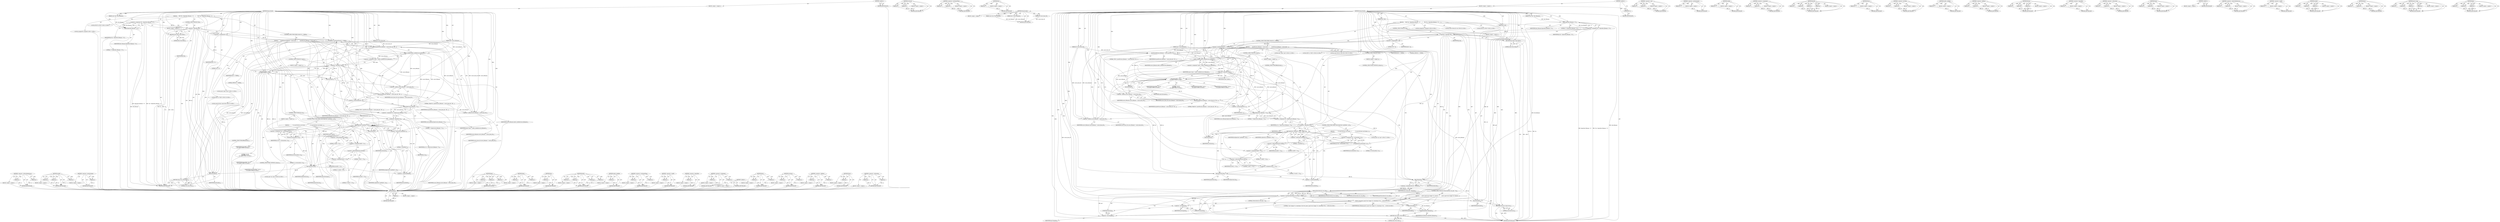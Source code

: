 digraph "fgets" {
vulnerable_217 [label=<(METHOD,&lt;operator&gt;.indirectIndexAccess)>];
vulnerable_218 [label=<(PARAM,p1)>];
vulnerable_219 [label=<(PARAM,p2)>];
vulnerable_220 [label=<(BLOCK,&lt;empty&gt;,&lt;empty&gt;)>];
vulnerable_221 [label=<(METHOD_RETURN,ANY)>];
vulnerable_167 [label=<(METHOD,sprintf)>];
vulnerable_168 [label=<(PARAM,p1)>];
vulnerable_169 [label=<(PARAM,p2)>];
vulnerable_170 [label=<(PARAM,p3)>];
vulnerable_171 [label=<(BLOCK,&lt;empty&gt;,&lt;empty&gt;)>];
vulnerable_172 [label=<(METHOD_RETURN,ANY)>];
vulnerable_193 [label=<(METHOD,&lt;operator&gt;.postIncrement)>];
vulnerable_194 [label=<(PARAM,p1)>];
vulnerable_195 [label=<(BLOCK,&lt;empty&gt;,&lt;empty&gt;)>];
vulnerable_196 [label=<(METHOD_RETURN,ANY)>];
vulnerable_6 [label=<(METHOD,&lt;global&gt;)<SUB>1</SUB>>];
vulnerable_7 [label=<(BLOCK,&lt;empty&gt;,&lt;empty&gt;)<SUB>1</SUB>>];
vulnerable_8 [label=<(METHOD,dump_fd_info)<SUB>1</SUB>>];
vulnerable_9 [label=<(PARAM,const char *dest_filename)<SUB>1</SUB>>];
vulnerable_10 [label=<(PARAM,char *source_filename)<SUB>1</SUB>>];
vulnerable_11 [label=<(PARAM,int source_base_ofs)<SUB>1</SUB>>];
vulnerable_12 [label=<(BLOCK,{
     FILE *fp = fopen(dest_filename, &quot;w&quot;);
  ...,{
     FILE *fp = fopen(dest_filename, &quot;w&quot;);
  ...)<SUB>2</SUB>>];
vulnerable_13 [label="<(LOCAL,FILE* fp: FILE*)<SUB>3</SUB>>"];
vulnerable_14 [label=<(&lt;operator&gt;.assignment,*fp = fopen(dest_filename, &quot;w&quot;))<SUB>3</SUB>>];
vulnerable_15 [label=<(IDENTIFIER,fp,*fp = fopen(dest_filename, &quot;w&quot;))<SUB>3</SUB>>];
vulnerable_16 [label=<(fopen,fopen(dest_filename, &quot;w&quot;))<SUB>3</SUB>>];
vulnerable_17 [label=<(IDENTIFIER,dest_filename,fopen(dest_filename, &quot;w&quot;))<SUB>3</SUB>>];
vulnerable_18 [label=<(LITERAL,&quot;w&quot;,fopen(dest_filename, &quot;w&quot;))<SUB>3</SUB>>];
vulnerable_19 [label=<(CONTROL_STRUCTURE,IF,if (!fp))<SUB>4</SUB>>];
vulnerable_20 [label=<(&lt;operator&gt;.logicalNot,!fp)<SUB>4</SUB>>];
vulnerable_21 [label=<(IDENTIFIER,fp,!fp)<SUB>4</SUB>>];
vulnerable_22 [label=<(BLOCK,&lt;empty&gt;,&lt;empty&gt;)<SUB>5</SUB>>];
vulnerable_23 [label=<(RETURN,return false;,return false;)<SUB>5</SUB>>];
vulnerable_24 [label=<(LITERAL,false,return false;)<SUB>5</SUB>>];
vulnerable_25 [label="<(LOCAL,unsigned fd: unsigned)<SUB>7</SUB>>"];
vulnerable_26 [label=<(&lt;operator&gt;.assignment,fd = 0)<SUB>7</SUB>>];
vulnerable_27 [label=<(IDENTIFIER,fd,fd = 0)<SUB>7</SUB>>];
vulnerable_28 [label=<(LITERAL,0,fd = 0)<SUB>7</SUB>>];
vulnerable_29 [label=<(CONTROL_STRUCTURE,WHILE,while (fd &lt;= 99999))<SUB>8</SUB>>];
vulnerable_30 [label=<(&lt;operator&gt;.lessEqualsThan,fd &lt;= 99999)<SUB>8</SUB>>];
vulnerable_31 [label=<(IDENTIFIER,fd,fd &lt;= 99999)<SUB>8</SUB>>];
vulnerable_32 [label=<(LITERAL,99999,fd &lt;= 99999)<SUB>8</SUB>>];
vulnerable_33 [label=<(BLOCK,{
        sprintf(source_filename + source_base...,{
        sprintf(source_filename + source_base...)<SUB>9</SUB>>];
vulnerable_34 [label=<(sprintf,sprintf(source_filename + source_base_ofs, &quot;fd/...)<SUB>10</SUB>>];
vulnerable_35 [label=<(&lt;operator&gt;.addition,source_filename + source_base_ofs)<SUB>10</SUB>>];
vulnerable_36 [label=<(IDENTIFIER,source_filename,source_filename + source_base_ofs)<SUB>10</SUB>>];
vulnerable_37 [label=<(IDENTIFIER,source_base_ofs,source_filename + source_base_ofs)<SUB>10</SUB>>];
vulnerable_38 [label=<(LITERAL,&quot;fd/%u&quot;,sprintf(source_filename + source_base_ofs, &quot;fd/...)<SUB>10</SUB>>];
vulnerable_39 [label=<(IDENTIFIER,fd,sprintf(source_filename + source_base_ofs, &quot;fd/...)<SUB>10</SUB>>];
vulnerable_40 [label="<(LOCAL,char* name: char*)<SUB>11</SUB>>"];
vulnerable_41 [label=<(&lt;operator&gt;.assignment,*name = malloc_readlink(source_filename))<SUB>11</SUB>>];
vulnerable_42 [label=<(IDENTIFIER,name,*name = malloc_readlink(source_filename))<SUB>11</SUB>>];
vulnerable_43 [label=<(malloc_readlink,malloc_readlink(source_filename))<SUB>11</SUB>>];
vulnerable_44 [label=<(IDENTIFIER,source_filename,malloc_readlink(source_filename))<SUB>11</SUB>>];
vulnerable_45 [label=<(CONTROL_STRUCTURE,IF,if (!name))<SUB>12</SUB>>];
vulnerable_46 [label=<(&lt;operator&gt;.logicalNot,!name)<SUB>12</SUB>>];
vulnerable_47 [label=<(IDENTIFIER,name,!name)<SUB>12</SUB>>];
vulnerable_48 [label=<(BLOCK,&lt;empty&gt;,&lt;empty&gt;)<SUB>13</SUB>>];
vulnerable_49 [label=<(CONTROL_STRUCTURE,BREAK,break;)<SUB>13</SUB>>];
vulnerable_50 [label="<(fprintf,fprintf(fp, &quot;%u:%s\n&quot;, fd, name))<SUB>14</SUB>>"];
vulnerable_51 [label="<(IDENTIFIER,fp,fprintf(fp, &quot;%u:%s\n&quot;, fd, name))<SUB>14</SUB>>"];
vulnerable_52 [label="<(LITERAL,&quot;%u:%s\n&quot;,fprintf(fp, &quot;%u:%s\n&quot;, fd, name))<SUB>14</SUB>>"];
vulnerable_53 [label="<(IDENTIFIER,fd,fprintf(fp, &quot;%u:%s\n&quot;, fd, name))<SUB>14</SUB>>"];
vulnerable_54 [label="<(IDENTIFIER,name,fprintf(fp, &quot;%u:%s\n&quot;, fd, name))<SUB>14</SUB>>"];
vulnerable_55 [label=<(free,free(name))<SUB>15</SUB>>];
vulnerable_56 [label=<(IDENTIFIER,name,free(name))<SUB>15</SUB>>];
vulnerable_57 [label=<(sprintf,sprintf(source_filename + source_base_ofs, &quot;fdi...)<SUB>17</SUB>>];
vulnerable_58 [label=<(&lt;operator&gt;.addition,source_filename + source_base_ofs)<SUB>17</SUB>>];
vulnerable_59 [label=<(IDENTIFIER,source_filename,source_filename + source_base_ofs)<SUB>17</SUB>>];
vulnerable_60 [label=<(IDENTIFIER,source_base_ofs,source_filename + source_base_ofs)<SUB>17</SUB>>];
vulnerable_61 [label=<(LITERAL,&quot;fdinfo/%u&quot;,sprintf(source_filename + source_base_ofs, &quot;fdi...)<SUB>17</SUB>>];
vulnerable_62 [label=<(IDENTIFIER,fd,sprintf(source_filename + source_base_ofs, &quot;fdi...)<SUB>17</SUB>>];
vulnerable_63 [label=<(&lt;operator&gt;.postIncrement,fd++)<SUB>18</SUB>>];
vulnerable_64 [label=<(IDENTIFIER,fd,fd++)<SUB>18</SUB>>];
vulnerable_65 [label="<(LOCAL,FILE* in: FILE*)<SUB>19</SUB>>"];
vulnerable_66 [label=<(&lt;operator&gt;.assignment,*in = fopen(source_filename, &quot;r&quot;))<SUB>19</SUB>>];
vulnerable_67 [label=<(IDENTIFIER,in,*in = fopen(source_filename, &quot;r&quot;))<SUB>19</SUB>>];
vulnerable_68 [label=<(fopen,fopen(source_filename, &quot;r&quot;))<SUB>19</SUB>>];
vulnerable_69 [label=<(IDENTIFIER,source_filename,fopen(source_filename, &quot;r&quot;))<SUB>19</SUB>>];
vulnerable_70 [label=<(LITERAL,&quot;r&quot;,fopen(source_filename, &quot;r&quot;))<SUB>19</SUB>>];
vulnerable_71 [label=<(CONTROL_STRUCTURE,IF,if (!in))<SUB>20</SUB>>];
vulnerable_72 [label=<(&lt;operator&gt;.logicalNot,!in)<SUB>20</SUB>>];
vulnerable_73 [label=<(IDENTIFIER,in,!in)<SUB>20</SUB>>];
vulnerable_74 [label=<(BLOCK,&lt;empty&gt;,&lt;empty&gt;)<SUB>21</SUB>>];
vulnerable_75 [label=<(CONTROL_STRUCTURE,CONTINUE,continue;)<SUB>21</SUB>>];
vulnerable_76 [label="<(LOCAL,char[128] buf: char[128])<SUB>22</SUB>>"];
vulnerable_77 [label=<(CONTROL_STRUCTURE,WHILE,while (fgets(buf, sizeof(buf)-1, in)))<SUB>23</SUB>>];
vulnerable_78 [label=<(fgets,fgets(buf, sizeof(buf)-1, in))<SUB>23</SUB>>];
vulnerable_79 [label=<(IDENTIFIER,buf,fgets(buf, sizeof(buf)-1, in))<SUB>23</SUB>>];
vulnerable_80 [label=<(&lt;operator&gt;.subtraction,sizeof(buf)-1)<SUB>23</SUB>>];
vulnerable_81 [label=<(&lt;operator&gt;.sizeOf,sizeof(buf))<SUB>23</SUB>>];
vulnerable_82 [label=<(IDENTIFIER,buf,sizeof(buf))<SUB>23</SUB>>];
vulnerable_83 [label=<(LITERAL,1,sizeof(buf)-1)<SUB>23</SUB>>];
vulnerable_84 [label=<(IDENTIFIER,in,fgets(buf, sizeof(buf)-1, in))<SUB>23</SUB>>];
vulnerable_85 [label=<(BLOCK,{
            /* in case the line is not termin...,{
            /* in case the line is not termin...)<SUB>24</SUB>>];
vulnerable_86 [label="<(LOCAL,char* eol: char*)<SUB>26</SUB>>"];
vulnerable_87 [label=<(&lt;operator&gt;.assignment,*eol = strchrnul(buf, '\n'))<SUB>26</SUB>>];
vulnerable_88 [label=<(IDENTIFIER,eol,*eol = strchrnul(buf, '\n'))<SUB>26</SUB>>];
vulnerable_89 [label=<(strchrnul,strchrnul(buf, '\n'))<SUB>26</SUB>>];
vulnerable_90 [label=<(IDENTIFIER,buf,strchrnul(buf, '\n'))<SUB>26</SUB>>];
vulnerable_91 [label=<(LITERAL,'\n',strchrnul(buf, '\n'))<SUB>26</SUB>>];
vulnerable_92 [label=<(&lt;operator&gt;.assignment,eol[0] = '\n')<SUB>27</SUB>>];
vulnerable_93 [label=<(&lt;operator&gt;.indirectIndexAccess,eol[0])<SUB>27</SUB>>];
vulnerable_94 [label=<(IDENTIFIER,eol,eol[0] = '\n')<SUB>27</SUB>>];
vulnerable_95 [label=<(LITERAL,0,eol[0] = '\n')<SUB>27</SUB>>];
vulnerable_96 [label=<(LITERAL,'\n',eol[0] = '\n')<SUB>27</SUB>>];
vulnerable_97 [label=<(&lt;operator&gt;.assignment,eol[1] = '\0')<SUB>28</SUB>>];
vulnerable_98 [label=<(&lt;operator&gt;.indirectIndexAccess,eol[1])<SUB>28</SUB>>];
vulnerable_99 [label=<(IDENTIFIER,eol,eol[1] = '\0')<SUB>28</SUB>>];
vulnerable_100 [label=<(LITERAL,1,eol[1] = '\0')<SUB>28</SUB>>];
vulnerable_101 [label=<(LITERAL,'\0',eol[1] = '\0')<SUB>28</SUB>>];
vulnerable_102 [label=<(fputs,fputs(buf, fp))<SUB>29</SUB>>];
vulnerable_103 [label=<(IDENTIFIER,buf,fputs(buf, fp))<SUB>29</SUB>>];
vulnerable_104 [label=<(IDENTIFIER,fp,fputs(buf, fp))<SUB>29</SUB>>];
vulnerable_105 [label=<(fclose,fclose(in))<SUB>31</SUB>>];
vulnerable_106 [label=<(IDENTIFIER,in,fclose(in))<SUB>31</SUB>>];
vulnerable_107 [label=<(fclose,fclose(fp))<SUB>33</SUB>>];
vulnerable_108 [label=<(IDENTIFIER,fp,fclose(fp))<SUB>33</SUB>>];
vulnerable_109 [label=<(RETURN,return true;,return true;)<SUB>34</SUB>>];
vulnerable_110 [label=<(LITERAL,true,return true;)<SUB>34</SUB>>];
vulnerable_111 [label=<(METHOD_RETURN,bool)<SUB>1</SUB>>];
vulnerable_113 [label=<(METHOD_RETURN,ANY)<SUB>1</SUB>>];
vulnerable_197 [label=<(METHOD,fgets)>];
vulnerable_198 [label=<(PARAM,p1)>];
vulnerable_199 [label=<(PARAM,p2)>];
vulnerable_200 [label=<(PARAM,p3)>];
vulnerable_201 [label=<(BLOCK,&lt;empty&gt;,&lt;empty&gt;)>];
vulnerable_202 [label=<(METHOD_RETURN,ANY)>];
vulnerable_153 [label=<(METHOD,fopen)>];
vulnerable_154 [label=<(PARAM,p1)>];
vulnerable_155 [label=<(PARAM,p2)>];
vulnerable_156 [label=<(BLOCK,&lt;empty&gt;,&lt;empty&gt;)>];
vulnerable_157 [label=<(METHOD_RETURN,ANY)>];
vulnerable_189 [label=<(METHOD,free)>];
vulnerable_190 [label=<(PARAM,p1)>];
vulnerable_191 [label=<(BLOCK,&lt;empty&gt;,&lt;empty&gt;)>];
vulnerable_192 [label=<(METHOD_RETURN,ANY)>];
vulnerable_182 [label=<(METHOD,fprintf)>];
vulnerable_183 [label=<(PARAM,p1)>];
vulnerable_184 [label=<(PARAM,p2)>];
vulnerable_185 [label=<(PARAM,p3)>];
vulnerable_186 [label=<(PARAM,p4)>];
vulnerable_187 [label=<(BLOCK,&lt;empty&gt;,&lt;empty&gt;)>];
vulnerable_188 [label=<(METHOD_RETURN,ANY)>];
vulnerable_178 [label=<(METHOD,malloc_readlink)>];
vulnerable_179 [label=<(PARAM,p1)>];
vulnerable_180 [label=<(BLOCK,&lt;empty&gt;,&lt;empty&gt;)>];
vulnerable_181 [label=<(METHOD_RETURN,ANY)>];
vulnerable_162 [label=<(METHOD,&lt;operator&gt;.lessEqualsThan)>];
vulnerable_163 [label=<(PARAM,p1)>];
vulnerable_164 [label=<(PARAM,p2)>];
vulnerable_165 [label=<(BLOCK,&lt;empty&gt;,&lt;empty&gt;)>];
vulnerable_166 [label=<(METHOD_RETURN,ANY)>];
vulnerable_208 [label=<(METHOD,&lt;operator&gt;.sizeOf)>];
vulnerable_209 [label=<(PARAM,p1)>];
vulnerable_210 [label=<(BLOCK,&lt;empty&gt;,&lt;empty&gt;)>];
vulnerable_211 [label=<(METHOD_RETURN,ANY)>];
vulnerable_158 [label=<(METHOD,&lt;operator&gt;.logicalNot)>];
vulnerable_159 [label=<(PARAM,p1)>];
vulnerable_160 [label=<(BLOCK,&lt;empty&gt;,&lt;empty&gt;)>];
vulnerable_161 [label=<(METHOD_RETURN,ANY)>];
vulnerable_148 [label=<(METHOD,&lt;operator&gt;.assignment)>];
vulnerable_149 [label=<(PARAM,p1)>];
vulnerable_150 [label=<(PARAM,p2)>];
vulnerable_151 [label=<(BLOCK,&lt;empty&gt;,&lt;empty&gt;)>];
vulnerable_152 [label=<(METHOD_RETURN,ANY)>];
vulnerable_142 [label=<(METHOD,&lt;global&gt;)<SUB>1</SUB>>];
vulnerable_143 [label=<(BLOCK,&lt;empty&gt;,&lt;empty&gt;)>];
vulnerable_144 [label=<(METHOD_RETURN,ANY)>];
vulnerable_222 [label=<(METHOD,fputs)>];
vulnerable_223 [label=<(PARAM,p1)>];
vulnerable_224 [label=<(PARAM,p2)>];
vulnerable_225 [label=<(BLOCK,&lt;empty&gt;,&lt;empty&gt;)>];
vulnerable_226 [label=<(METHOD_RETURN,ANY)>];
vulnerable_212 [label=<(METHOD,strchrnul)>];
vulnerable_213 [label=<(PARAM,p1)>];
vulnerable_214 [label=<(PARAM,p2)>];
vulnerable_215 [label=<(BLOCK,&lt;empty&gt;,&lt;empty&gt;)>];
vulnerable_216 [label=<(METHOD_RETURN,ANY)>];
vulnerable_173 [label=<(METHOD,&lt;operator&gt;.addition)>];
vulnerable_174 [label=<(PARAM,p1)>];
vulnerable_175 [label=<(PARAM,p2)>];
vulnerable_176 [label=<(BLOCK,&lt;empty&gt;,&lt;empty&gt;)>];
vulnerable_177 [label=<(METHOD_RETURN,ANY)>];
vulnerable_227 [label=<(METHOD,fclose)>];
vulnerable_228 [label=<(PARAM,p1)>];
vulnerable_229 [label=<(BLOCK,&lt;empty&gt;,&lt;empty&gt;)>];
vulnerable_230 [label=<(METHOD_RETURN,ANY)>];
vulnerable_203 [label=<(METHOD,&lt;operator&gt;.subtraction)>];
vulnerable_204 [label=<(PARAM,p1)>];
vulnerable_205 [label=<(PARAM,p2)>];
vulnerable_206 [label=<(BLOCK,&lt;empty&gt;,&lt;empty&gt;)>];
vulnerable_207 [label=<(METHOD_RETURN,ANY)>];
fixed_275 [label=<(METHOD,fileno)>];
fixed_276 [label=<(PARAM,p1)>];
fixed_277 [label=<(BLOCK,&lt;empty&gt;,&lt;empty&gt;)>];
fixed_278 [label=<(METHOD_RETURN,ANY)>];
fixed_256 [label=<(METHOD,strchrnul)>];
fixed_257 [label=<(PARAM,p1)>];
fixed_258 [label=<(PARAM,p2)>];
fixed_259 [label=<(BLOCK,&lt;empty&gt;,&lt;empty&gt;)>];
fixed_260 [label=<(METHOD_RETURN,ANY)>];
fixed_206 [label=<(METHOD,&lt;operator&gt;.lessEqualsThan)>];
fixed_207 [label=<(PARAM,p1)>];
fixed_208 [label=<(PARAM,p2)>];
fixed_209 [label=<(BLOCK,&lt;empty&gt;,&lt;empty&gt;)>];
fixed_210 [label=<(METHOD_RETURN,ANY)>];
fixed_233 [label=<(METHOD,free)>];
fixed_234 [label=<(PARAM,p1)>];
fixed_235 [label=<(BLOCK,&lt;empty&gt;,&lt;empty&gt;)>];
fixed_236 [label=<(METHOD_RETURN,ANY)>];
fixed_6 [label=<(METHOD,&lt;global&gt;)<SUB>1</SUB>>];
fixed_7 [label=<(BLOCK,&lt;empty&gt;,&lt;empty&gt;)<SUB>1</SUB>>];
fixed_8 [label=<(METHOD,dump_fd_info)<SUB>1</SUB>>];
fixed_9 [label=<(PARAM,const char *dest_filename)<SUB>1</SUB>>];
fixed_10 [label=<(PARAM,char *source_filename)<SUB>1</SUB>>];
fixed_11 [label=<(PARAM,int source_base_ofs)<SUB>1</SUB>>];
fixed_12 [label=<(BLOCK,&lt;empty&gt;,&lt;empty&gt;)>];
fixed_13 [label=<(METHOD_RETURN,bool)<SUB>1</SUB>>];
fixed_15 [label=<(UNKNOWN,),))<SUB>1</SUB>>];
fixed_16 [label=<(METHOD,dump_fd_info)<SUB>2</SUB>>];
fixed_17 [label=<(PARAM,const char *dest_filename)<SUB>2</SUB>>];
fixed_18 [label=<(PARAM,char *source_filename)<SUB>2</SUB>>];
fixed_19 [label=<(PARAM,int source_base_ofs)<SUB>2</SUB>>];
fixed_20 [label=<(PARAM,uid_t uid)<SUB>2</SUB>>];
fixed_21 [label=<(PARAM,gid_t gid)<SUB>2</SUB>>];
fixed_22 [label=<(BLOCK,{
     FILE *fp = fopen(dest_filename, &quot;w&quot;);
  ...,{
     FILE *fp = fopen(dest_filename, &quot;w&quot;);
  ...)<SUB>3</SUB>>];
fixed_23 [label="<(LOCAL,FILE* fp: FILE*)<SUB>4</SUB>>"];
fixed_24 [label=<(&lt;operator&gt;.assignment,*fp = fopen(dest_filename, &quot;w&quot;))<SUB>4</SUB>>];
fixed_25 [label=<(IDENTIFIER,fp,*fp = fopen(dest_filename, &quot;w&quot;))<SUB>4</SUB>>];
fixed_26 [label=<(fopen,fopen(dest_filename, &quot;w&quot;))<SUB>4</SUB>>];
fixed_27 [label=<(IDENTIFIER,dest_filename,fopen(dest_filename, &quot;w&quot;))<SUB>4</SUB>>];
fixed_28 [label=<(LITERAL,&quot;w&quot;,fopen(dest_filename, &quot;w&quot;))<SUB>4</SUB>>];
fixed_29 [label=<(CONTROL_STRUCTURE,IF,if (!fp))<SUB>5</SUB>>];
fixed_30 [label=<(&lt;operator&gt;.logicalNot,!fp)<SUB>5</SUB>>];
fixed_31 [label=<(IDENTIFIER,fp,!fp)<SUB>5</SUB>>];
fixed_32 [label=<(BLOCK,&lt;empty&gt;,&lt;empty&gt;)<SUB>6</SUB>>];
fixed_33 [label=<(RETURN,return false;,return false;)<SUB>6</SUB>>];
fixed_34 [label=<(LITERAL,false,return false;)<SUB>6</SUB>>];
fixed_35 [label="<(LOCAL,unsigned fd: unsigned)<SUB>8</SUB>>"];
fixed_36 [label=<(&lt;operator&gt;.assignment,fd = 0)<SUB>8</SUB>>];
fixed_37 [label=<(IDENTIFIER,fd,fd = 0)<SUB>8</SUB>>];
fixed_38 [label=<(LITERAL,0,fd = 0)<SUB>8</SUB>>];
fixed_39 [label=<(CONTROL_STRUCTURE,WHILE,while (fd &lt;= 99999))<SUB>9</SUB>>];
fixed_40 [label=<(&lt;operator&gt;.lessEqualsThan,fd &lt;= 99999)<SUB>9</SUB>>];
fixed_41 [label=<(IDENTIFIER,fd,fd &lt;= 99999)<SUB>9</SUB>>];
fixed_42 [label=<(LITERAL,99999,fd &lt;= 99999)<SUB>9</SUB>>];
fixed_43 [label=<(BLOCK,{
        sprintf(source_filename + source_base...,{
        sprintf(source_filename + source_base...)<SUB>10</SUB>>];
fixed_44 [label=<(sprintf,sprintf(source_filename + source_base_ofs, &quot;fd/...)<SUB>11</SUB>>];
fixed_45 [label=<(&lt;operator&gt;.addition,source_filename + source_base_ofs)<SUB>11</SUB>>];
fixed_46 [label=<(IDENTIFIER,source_filename,source_filename + source_base_ofs)<SUB>11</SUB>>];
fixed_47 [label=<(IDENTIFIER,source_base_ofs,source_filename + source_base_ofs)<SUB>11</SUB>>];
fixed_48 [label=<(LITERAL,&quot;fd/%u&quot;,sprintf(source_filename + source_base_ofs, &quot;fd/...)<SUB>11</SUB>>];
fixed_49 [label=<(IDENTIFIER,fd,sprintf(source_filename + source_base_ofs, &quot;fd/...)<SUB>11</SUB>>];
fixed_50 [label="<(LOCAL,char* name: char*)<SUB>12</SUB>>"];
fixed_51 [label=<(&lt;operator&gt;.assignment,*name = malloc_readlink(source_filename))<SUB>12</SUB>>];
fixed_52 [label=<(IDENTIFIER,name,*name = malloc_readlink(source_filename))<SUB>12</SUB>>];
fixed_53 [label=<(malloc_readlink,malloc_readlink(source_filename))<SUB>12</SUB>>];
fixed_54 [label=<(IDENTIFIER,source_filename,malloc_readlink(source_filename))<SUB>12</SUB>>];
fixed_55 [label=<(CONTROL_STRUCTURE,IF,if (!name))<SUB>13</SUB>>];
fixed_56 [label=<(&lt;operator&gt;.logicalNot,!name)<SUB>13</SUB>>];
fixed_57 [label=<(IDENTIFIER,name,!name)<SUB>13</SUB>>];
fixed_58 [label=<(BLOCK,&lt;empty&gt;,&lt;empty&gt;)<SUB>14</SUB>>];
fixed_59 [label=<(CONTROL_STRUCTURE,BREAK,break;)<SUB>14</SUB>>];
fixed_60 [label="<(fprintf,fprintf(fp, &quot;%u:%s\n&quot;, fd, name))<SUB>15</SUB>>"];
fixed_61 [label="<(IDENTIFIER,fp,fprintf(fp, &quot;%u:%s\n&quot;, fd, name))<SUB>15</SUB>>"];
fixed_62 [label="<(LITERAL,&quot;%u:%s\n&quot;,fprintf(fp, &quot;%u:%s\n&quot;, fd, name))<SUB>15</SUB>>"];
fixed_63 [label="<(IDENTIFIER,fd,fprintf(fp, &quot;%u:%s\n&quot;, fd, name))<SUB>15</SUB>>"];
fixed_64 [label="<(IDENTIFIER,name,fprintf(fp, &quot;%u:%s\n&quot;, fd, name))<SUB>15</SUB>>"];
fixed_65 [label=<(free,free(name))<SUB>16</SUB>>];
fixed_66 [label=<(IDENTIFIER,name,free(name))<SUB>16</SUB>>];
fixed_67 [label=<(sprintf,sprintf(source_filename + source_base_ofs, &quot;fdi...)<SUB>18</SUB>>];
fixed_68 [label=<(&lt;operator&gt;.addition,source_filename + source_base_ofs)<SUB>18</SUB>>];
fixed_69 [label=<(IDENTIFIER,source_filename,source_filename + source_base_ofs)<SUB>18</SUB>>];
fixed_70 [label=<(IDENTIFIER,source_base_ofs,source_filename + source_base_ofs)<SUB>18</SUB>>];
fixed_71 [label=<(LITERAL,&quot;fdinfo/%u&quot;,sprintf(source_filename + source_base_ofs, &quot;fdi...)<SUB>18</SUB>>];
fixed_72 [label=<(IDENTIFIER,fd,sprintf(source_filename + source_base_ofs, &quot;fdi...)<SUB>18</SUB>>];
fixed_73 [label=<(&lt;operator&gt;.postIncrement,fd++)<SUB>19</SUB>>];
fixed_74 [label=<(IDENTIFIER,fd,fd++)<SUB>19</SUB>>];
fixed_75 [label="<(LOCAL,FILE* in: FILE*)<SUB>20</SUB>>"];
fixed_76 [label=<(&lt;operator&gt;.assignment,*in = fopen(source_filename, &quot;r&quot;))<SUB>20</SUB>>];
fixed_77 [label=<(IDENTIFIER,in,*in = fopen(source_filename, &quot;r&quot;))<SUB>20</SUB>>];
fixed_78 [label=<(fopen,fopen(source_filename, &quot;r&quot;))<SUB>20</SUB>>];
fixed_79 [label=<(IDENTIFIER,source_filename,fopen(source_filename, &quot;r&quot;))<SUB>20</SUB>>];
fixed_80 [label=<(LITERAL,&quot;r&quot;,fopen(source_filename, &quot;r&quot;))<SUB>20</SUB>>];
fixed_81 [label=<(CONTROL_STRUCTURE,IF,if (!in))<SUB>21</SUB>>];
fixed_82 [label=<(&lt;operator&gt;.logicalNot,!in)<SUB>21</SUB>>];
fixed_83 [label=<(IDENTIFIER,in,!in)<SUB>21</SUB>>];
fixed_84 [label=<(BLOCK,&lt;empty&gt;,&lt;empty&gt;)<SUB>22</SUB>>];
fixed_85 [label=<(CONTROL_STRUCTURE,CONTINUE,continue;)<SUB>22</SUB>>];
fixed_86 [label="<(LOCAL,char[128] buf: char[128])<SUB>23</SUB>>"];
fixed_87 [label=<(CONTROL_STRUCTURE,WHILE,while (fgets(buf, sizeof(buf)-1, in)))<SUB>24</SUB>>];
fixed_88 [label=<(fgets,fgets(buf, sizeof(buf)-1, in))<SUB>24</SUB>>];
fixed_89 [label=<(IDENTIFIER,buf,fgets(buf, sizeof(buf)-1, in))<SUB>24</SUB>>];
fixed_90 [label=<(&lt;operator&gt;.subtraction,sizeof(buf)-1)<SUB>24</SUB>>];
fixed_91 [label=<(&lt;operator&gt;.sizeOf,sizeof(buf))<SUB>24</SUB>>];
fixed_92 [label=<(IDENTIFIER,buf,sizeof(buf))<SUB>24</SUB>>];
fixed_93 [label=<(LITERAL,1,sizeof(buf)-1)<SUB>24</SUB>>];
fixed_94 [label=<(IDENTIFIER,in,fgets(buf, sizeof(buf)-1, in))<SUB>24</SUB>>];
fixed_95 [label=<(BLOCK,{
            /* in case the line is not termin...,{
            /* in case the line is not termin...)<SUB>25</SUB>>];
fixed_96 [label="<(LOCAL,char* eol: char*)<SUB>27</SUB>>"];
fixed_97 [label=<(&lt;operator&gt;.assignment,*eol = strchrnul(buf, '\n'))<SUB>27</SUB>>];
fixed_98 [label=<(IDENTIFIER,eol,*eol = strchrnul(buf, '\n'))<SUB>27</SUB>>];
fixed_99 [label=<(strchrnul,strchrnul(buf, '\n'))<SUB>27</SUB>>];
fixed_100 [label=<(IDENTIFIER,buf,strchrnul(buf, '\n'))<SUB>27</SUB>>];
fixed_101 [label=<(LITERAL,'\n',strchrnul(buf, '\n'))<SUB>27</SUB>>];
fixed_102 [label=<(&lt;operator&gt;.assignment,eol[0] = '\n')<SUB>28</SUB>>];
fixed_103 [label=<(&lt;operator&gt;.indirectIndexAccess,eol[0])<SUB>28</SUB>>];
fixed_104 [label=<(IDENTIFIER,eol,eol[0] = '\n')<SUB>28</SUB>>];
fixed_105 [label=<(LITERAL,0,eol[0] = '\n')<SUB>28</SUB>>];
fixed_106 [label=<(LITERAL,'\n',eol[0] = '\n')<SUB>28</SUB>>];
fixed_107 [label=<(&lt;operator&gt;.assignment,eol[1] = '\0')<SUB>29</SUB>>];
fixed_108 [label=<(&lt;operator&gt;.indirectIndexAccess,eol[1])<SUB>29</SUB>>];
fixed_109 [label=<(IDENTIFIER,eol,eol[1] = '\0')<SUB>29</SUB>>];
fixed_110 [label=<(LITERAL,1,eol[1] = '\0')<SUB>29</SUB>>];
fixed_111 [label=<(LITERAL,'\0',eol[1] = '\0')<SUB>29</SUB>>];
fixed_112 [label=<(fputs,fputs(buf, fp))<SUB>30</SUB>>];
fixed_113 [label=<(IDENTIFIER,buf,fputs(buf, fp))<SUB>30</SUB>>];
fixed_114 [label=<(IDENTIFIER,fp,fputs(buf, fp))<SUB>30</SUB>>];
fixed_115 [label=<(fclose,fclose(in))<SUB>32</SUB>>];
fixed_116 [label=<(IDENTIFIER,in,fclose(in))<SUB>32</SUB>>];
fixed_117 [label="<(LOCAL,const int dest_fd: int)<SUB>35</SUB>>"];
fixed_118 [label=<(&lt;operator&gt;.assignment,dest_fd = fileno(fp))<SUB>35</SUB>>];
fixed_119 [label=<(IDENTIFIER,dest_fd,dest_fd = fileno(fp))<SUB>35</SUB>>];
fixed_120 [label=<(fileno,fileno(fp))<SUB>35</SUB>>];
fixed_121 [label=<(IDENTIFIER,fp,fileno(fp))<SUB>35</SUB>>];
fixed_122 [label=<(CONTROL_STRUCTURE,IF,if (fchown(dest_fd, uid, gid) &lt; 0))<SUB>36</SUB>>];
fixed_123 [label=<(&lt;operator&gt;.lessThan,fchown(dest_fd, uid, gid) &lt; 0)<SUB>36</SUB>>];
fixed_124 [label=<(fchown,fchown(dest_fd, uid, gid))<SUB>36</SUB>>];
fixed_125 [label=<(IDENTIFIER,dest_fd,fchown(dest_fd, uid, gid))<SUB>36</SUB>>];
fixed_126 [label=<(IDENTIFIER,uid,fchown(dest_fd, uid, gid))<SUB>36</SUB>>];
fixed_127 [label=<(IDENTIFIER,gid,fchown(dest_fd, uid, gid))<SUB>36</SUB>>];
fixed_128 [label=<(LITERAL,0,fchown(dest_fd, uid, gid) &lt; 0)<SUB>36</SUB>>];
fixed_129 [label=<(BLOCK,{
        perror_msg(&quot;Can't change '%s' ownersh...,{
        perror_msg(&quot;Can't change '%s' ownersh...)<SUB>37</SUB>>];
fixed_130 [label="<(perror_msg,perror_msg(&quot;Can't change '%s' ownership to %lu:...)<SUB>38</SUB>>"];
fixed_131 [label="<(LITERAL,&quot;Can't change '%s' ownership to %lu:%lu&quot;,perror_msg(&quot;Can't change '%s' ownership to %lu:...)<SUB>38</SUB>>"];
fixed_132 [label="<(IDENTIFIER,dest_filename,perror_msg(&quot;Can't change '%s' ownership to %lu:...)<SUB>38</SUB>>"];
fixed_133 [label=<(&lt;operator&gt;.cast,(long)uid)<SUB>38</SUB>>];
fixed_134 [label=<(UNKNOWN,long,long)<SUB>38</SUB>>];
fixed_135 [label=<(IDENTIFIER,uid,(long)uid)<SUB>38</SUB>>];
fixed_136 [label=<(&lt;operator&gt;.cast,(long)gid)<SUB>38</SUB>>];
fixed_137 [label=<(UNKNOWN,long,long)<SUB>38</SUB>>];
fixed_138 [label=<(IDENTIFIER,gid,(long)gid)<SUB>38</SUB>>];
fixed_139 [label=<(fclose,fclose(fp))<SUB>39</SUB>>];
fixed_140 [label=<(IDENTIFIER,fp,fclose(fp))<SUB>39</SUB>>];
fixed_141 [label=<(unlink,unlink(dest_filename))<SUB>40</SUB>>];
fixed_142 [label=<(IDENTIFIER,dest_filename,unlink(dest_filename))<SUB>40</SUB>>];
fixed_143 [label=<(RETURN,return false;,return false;)<SUB>41</SUB>>];
fixed_144 [label=<(LITERAL,false,return false;)<SUB>41</SUB>>];
fixed_145 [label=<(fclose,fclose(fp))<SUB>44</SUB>>];
fixed_146 [label=<(IDENTIFIER,fp,fclose(fp))<SUB>44</SUB>>];
fixed_147 [label=<(RETURN,return true;,return true;)<SUB>45</SUB>>];
fixed_148 [label=<(LITERAL,true,return true;)<SUB>45</SUB>>];
fixed_149 [label=<(METHOD_RETURN,bool)<SUB>2</SUB>>];
fixed_151 [label=<(METHOD_RETURN,ANY)<SUB>1</SUB>>];
fixed_297 [label=<(METHOD,&lt;operator&gt;.cast)>];
fixed_298 [label=<(PARAM,p1)>];
fixed_299 [label=<(PARAM,p2)>];
fixed_300 [label=<(BLOCK,&lt;empty&gt;,&lt;empty&gt;)>];
fixed_301 [label=<(METHOD_RETURN,ANY)>];
fixed_237 [label=<(METHOD,&lt;operator&gt;.postIncrement)>];
fixed_238 [label=<(PARAM,p1)>];
fixed_239 [label=<(BLOCK,&lt;empty&gt;,&lt;empty&gt;)>];
fixed_240 [label=<(METHOD_RETURN,ANY)>];
fixed_302 [label=<(METHOD,unlink)>];
fixed_303 [label=<(PARAM,p1)>];
fixed_304 [label=<(BLOCK,&lt;empty&gt;,&lt;empty&gt;)>];
fixed_305 [label=<(METHOD_RETURN,ANY)>];
fixed_192 [label=<(METHOD,&lt;operator&gt;.assignment)>];
fixed_193 [label=<(PARAM,p1)>];
fixed_194 [label=<(PARAM,p2)>];
fixed_195 [label=<(BLOCK,&lt;empty&gt;,&lt;empty&gt;)>];
fixed_196 [label=<(METHOD_RETURN,ANY)>];
fixed_226 [label=<(METHOD,fprintf)>];
fixed_227 [label=<(PARAM,p1)>];
fixed_228 [label=<(PARAM,p2)>];
fixed_229 [label=<(PARAM,p3)>];
fixed_230 [label=<(PARAM,p4)>];
fixed_231 [label=<(BLOCK,&lt;empty&gt;,&lt;empty&gt;)>];
fixed_232 [label=<(METHOD_RETURN,ANY)>];
fixed_271 [label=<(METHOD,fclose)>];
fixed_272 [label=<(PARAM,p1)>];
fixed_273 [label=<(BLOCK,&lt;empty&gt;,&lt;empty&gt;)>];
fixed_274 [label=<(METHOD_RETURN,ANY)>];
fixed_279 [label=<(METHOD,&lt;operator&gt;.lessThan)>];
fixed_280 [label=<(PARAM,p1)>];
fixed_281 [label=<(PARAM,p2)>];
fixed_282 [label=<(BLOCK,&lt;empty&gt;,&lt;empty&gt;)>];
fixed_283 [label=<(METHOD_RETURN,ANY)>];
fixed_222 [label=<(METHOD,malloc_readlink)>];
fixed_223 [label=<(PARAM,p1)>];
fixed_224 [label=<(BLOCK,&lt;empty&gt;,&lt;empty&gt;)>];
fixed_225 [label=<(METHOD_RETURN,ANY)>];
fixed_217 [label=<(METHOD,&lt;operator&gt;.addition)>];
fixed_218 [label=<(PARAM,p1)>];
fixed_219 [label=<(PARAM,p2)>];
fixed_220 [label=<(BLOCK,&lt;empty&gt;,&lt;empty&gt;)>];
fixed_221 [label=<(METHOD_RETURN,ANY)>];
fixed_284 [label=<(METHOD,fchown)>];
fixed_285 [label=<(PARAM,p1)>];
fixed_286 [label=<(PARAM,p2)>];
fixed_287 [label=<(PARAM,p3)>];
fixed_288 [label=<(BLOCK,&lt;empty&gt;,&lt;empty&gt;)>];
fixed_289 [label=<(METHOD_RETURN,ANY)>];
fixed_202 [label=<(METHOD,&lt;operator&gt;.logicalNot)>];
fixed_203 [label=<(PARAM,p1)>];
fixed_204 [label=<(BLOCK,&lt;empty&gt;,&lt;empty&gt;)>];
fixed_205 [label=<(METHOD_RETURN,ANY)>];
fixed_247 [label=<(METHOD,&lt;operator&gt;.subtraction)>];
fixed_248 [label=<(PARAM,p1)>];
fixed_249 [label=<(PARAM,p2)>];
fixed_250 [label=<(BLOCK,&lt;empty&gt;,&lt;empty&gt;)>];
fixed_251 [label=<(METHOD_RETURN,ANY)>];
fixed_197 [label=<(METHOD,fopen)>];
fixed_198 [label=<(PARAM,p1)>];
fixed_199 [label=<(PARAM,p2)>];
fixed_200 [label=<(BLOCK,&lt;empty&gt;,&lt;empty&gt;)>];
fixed_201 [label=<(METHOD_RETURN,ANY)>];
fixed_186 [label=<(METHOD,&lt;global&gt;)<SUB>1</SUB>>];
fixed_187 [label=<(BLOCK,&lt;empty&gt;,&lt;empty&gt;)>];
fixed_188 [label=<(METHOD_RETURN,ANY)>];
fixed_261 [label=<(METHOD,&lt;operator&gt;.indirectIndexAccess)>];
fixed_262 [label=<(PARAM,p1)>];
fixed_263 [label=<(PARAM,p2)>];
fixed_264 [label=<(BLOCK,&lt;empty&gt;,&lt;empty&gt;)>];
fixed_265 [label=<(METHOD_RETURN,ANY)>];
fixed_252 [label=<(METHOD,&lt;operator&gt;.sizeOf)>];
fixed_253 [label=<(PARAM,p1)>];
fixed_254 [label=<(BLOCK,&lt;empty&gt;,&lt;empty&gt;)>];
fixed_255 [label=<(METHOD_RETURN,ANY)>];
fixed_211 [label=<(METHOD,sprintf)>];
fixed_212 [label=<(PARAM,p1)>];
fixed_213 [label=<(PARAM,p2)>];
fixed_214 [label=<(PARAM,p3)>];
fixed_215 [label=<(BLOCK,&lt;empty&gt;,&lt;empty&gt;)>];
fixed_216 [label=<(METHOD_RETURN,ANY)>];
fixed_266 [label=<(METHOD,fputs)>];
fixed_267 [label=<(PARAM,p1)>];
fixed_268 [label=<(PARAM,p2)>];
fixed_269 [label=<(BLOCK,&lt;empty&gt;,&lt;empty&gt;)>];
fixed_270 [label=<(METHOD_RETURN,ANY)>];
fixed_290 [label=<(METHOD,perror_msg)>];
fixed_291 [label=<(PARAM,p1)>];
fixed_292 [label=<(PARAM,p2)>];
fixed_293 [label=<(PARAM,p3)>];
fixed_294 [label=<(PARAM,p4)>];
fixed_295 [label=<(BLOCK,&lt;empty&gt;,&lt;empty&gt;)>];
fixed_296 [label=<(METHOD_RETURN,ANY)>];
fixed_241 [label=<(METHOD,fgets)>];
fixed_242 [label=<(PARAM,p1)>];
fixed_243 [label=<(PARAM,p2)>];
fixed_244 [label=<(PARAM,p3)>];
fixed_245 [label=<(BLOCK,&lt;empty&gt;,&lt;empty&gt;)>];
fixed_246 [label=<(METHOD_RETURN,ANY)>];
vulnerable_217 -> vulnerable_218  [key=0, label="AST: "];
vulnerable_217 -> vulnerable_218  [key=1, label="DDG: "];
vulnerable_217 -> vulnerable_220  [key=0, label="AST: "];
vulnerable_217 -> vulnerable_219  [key=0, label="AST: "];
vulnerable_217 -> vulnerable_219  [key=1, label="DDG: "];
vulnerable_217 -> vulnerable_221  [key=0, label="AST: "];
vulnerable_217 -> vulnerable_221  [key=1, label="CFG: "];
vulnerable_218 -> vulnerable_221  [key=0, label="DDG: p1"];
vulnerable_219 -> vulnerable_221  [key=0, label="DDG: p2"];
vulnerable_220 -> fixed_275  [key=0];
vulnerable_221 -> fixed_275  [key=0];
vulnerable_167 -> vulnerable_168  [key=0, label="AST: "];
vulnerable_167 -> vulnerable_168  [key=1, label="DDG: "];
vulnerable_167 -> vulnerable_171  [key=0, label="AST: "];
vulnerable_167 -> vulnerable_169  [key=0, label="AST: "];
vulnerable_167 -> vulnerable_169  [key=1, label="DDG: "];
vulnerable_167 -> vulnerable_172  [key=0, label="AST: "];
vulnerable_167 -> vulnerable_172  [key=1, label="CFG: "];
vulnerable_167 -> vulnerable_170  [key=0, label="AST: "];
vulnerable_167 -> vulnerable_170  [key=1, label="DDG: "];
vulnerable_168 -> vulnerable_172  [key=0, label="DDG: p1"];
vulnerable_169 -> vulnerable_172  [key=0, label="DDG: p2"];
vulnerable_170 -> vulnerable_172  [key=0, label="DDG: p3"];
vulnerable_171 -> fixed_275  [key=0];
vulnerable_172 -> fixed_275  [key=0];
vulnerable_193 -> vulnerable_194  [key=0, label="AST: "];
vulnerable_193 -> vulnerable_194  [key=1, label="DDG: "];
vulnerable_193 -> vulnerable_195  [key=0, label="AST: "];
vulnerable_193 -> vulnerable_196  [key=0, label="AST: "];
vulnerable_193 -> vulnerable_196  [key=1, label="CFG: "];
vulnerable_194 -> vulnerable_196  [key=0, label="DDG: p1"];
vulnerable_195 -> fixed_275  [key=0];
vulnerable_196 -> fixed_275  [key=0];
vulnerable_6 -> vulnerable_7  [key=0, label="AST: "];
vulnerable_6 -> vulnerable_113  [key=0, label="AST: "];
vulnerable_6 -> vulnerable_113  [key=1, label="CFG: "];
vulnerable_7 -> vulnerable_8  [key=0, label="AST: "];
vulnerable_8 -> vulnerable_9  [key=0, label="AST: "];
vulnerable_8 -> vulnerable_9  [key=1, label="DDG: "];
vulnerable_8 -> vulnerable_10  [key=0, label="AST: "];
vulnerable_8 -> vulnerable_10  [key=1, label="DDG: "];
vulnerable_8 -> vulnerable_11  [key=0, label="AST: "];
vulnerable_8 -> vulnerable_11  [key=1, label="DDG: "];
vulnerable_8 -> vulnerable_12  [key=0, label="AST: "];
vulnerable_8 -> vulnerable_111  [key=0, label="AST: "];
vulnerable_8 -> vulnerable_16  [key=0, label="CFG: "];
vulnerable_8 -> vulnerable_16  [key=1, label="DDG: "];
vulnerable_8 -> vulnerable_26  [key=0, label="DDG: "];
vulnerable_8 -> vulnerable_109  [key=0, label="DDG: "];
vulnerable_8 -> vulnerable_107  [key=0, label="DDG: "];
vulnerable_8 -> vulnerable_110  [key=0, label="DDG: "];
vulnerable_8 -> vulnerable_20  [key=0, label="DDG: "];
vulnerable_8 -> vulnerable_23  [key=0, label="DDG: "];
vulnerable_8 -> vulnerable_30  [key=0, label="DDG: "];
vulnerable_8 -> vulnerable_24  [key=0, label="DDG: "];
vulnerable_8 -> vulnerable_34  [key=0, label="DDG: "];
vulnerable_8 -> vulnerable_50  [key=0, label="DDG: "];
vulnerable_8 -> vulnerable_55  [key=0, label="DDG: "];
vulnerable_8 -> vulnerable_57  [key=0, label="DDG: "];
vulnerable_8 -> vulnerable_63  [key=0, label="DDG: "];
vulnerable_8 -> vulnerable_105  [key=0, label="DDG: "];
vulnerable_8 -> vulnerable_35  [key=0, label="DDG: "];
vulnerable_8 -> vulnerable_43  [key=0, label="DDG: "];
vulnerable_8 -> vulnerable_46  [key=0, label="DDG: "];
vulnerable_8 -> vulnerable_58  [key=0, label="DDG: "];
vulnerable_8 -> vulnerable_68  [key=0, label="DDG: "];
vulnerable_8 -> vulnerable_72  [key=0, label="DDG: "];
vulnerable_8 -> vulnerable_78  [key=0, label="DDG: "];
vulnerable_8 -> vulnerable_92  [key=0, label="DDG: "];
vulnerable_8 -> vulnerable_97  [key=0, label="DDG: "];
vulnerable_8 -> vulnerable_80  [key=0, label="DDG: "];
vulnerable_8 -> vulnerable_102  [key=0, label="DDG: "];
vulnerable_8 -> vulnerable_89  [key=0, label="DDG: "];
vulnerable_9 -> vulnerable_16  [key=0, label="DDG: dest_filename"];
vulnerable_10 -> vulnerable_111  [key=0, label="DDG: source_filename"];
vulnerable_10 -> vulnerable_34  [key=0, label="DDG: source_filename"];
vulnerable_10 -> vulnerable_35  [key=0, label="DDG: source_filename"];
vulnerable_10 -> vulnerable_43  [key=0, label="DDG: source_filename"];
vulnerable_11 -> vulnerable_111  [key=0, label="DDG: source_base_ofs"];
vulnerable_11 -> vulnerable_34  [key=0, label="DDG: source_base_ofs"];
vulnerable_11 -> vulnerable_35  [key=0, label="DDG: source_base_ofs"];
vulnerable_12 -> vulnerable_13  [key=0, label="AST: "];
vulnerable_12 -> vulnerable_14  [key=0, label="AST: "];
vulnerable_12 -> vulnerable_19  [key=0, label="AST: "];
vulnerable_12 -> vulnerable_25  [key=0, label="AST: "];
vulnerable_12 -> vulnerable_26  [key=0, label="AST: "];
vulnerable_12 -> vulnerable_29  [key=0, label="AST: "];
vulnerable_12 -> vulnerable_107  [key=0, label="AST: "];
vulnerable_12 -> vulnerable_109  [key=0, label="AST: "];
vulnerable_13 -> fixed_275  [key=0];
vulnerable_14 -> vulnerable_15  [key=0, label="AST: "];
vulnerable_14 -> vulnerable_16  [key=0, label="AST: "];
vulnerable_14 -> vulnerable_20  [key=0, label="CFG: "];
vulnerable_14 -> vulnerable_20  [key=1, label="DDG: fp"];
vulnerable_14 -> vulnerable_111  [key=0, label="DDG: fopen(dest_filename, &quot;w&quot;)"];
vulnerable_14 -> vulnerable_111  [key=1, label="DDG: *fp = fopen(dest_filename, &quot;w&quot;)"];
vulnerable_15 -> fixed_275  [key=0];
vulnerable_16 -> vulnerable_17  [key=0, label="AST: "];
vulnerable_16 -> vulnerable_18  [key=0, label="AST: "];
vulnerable_16 -> vulnerable_14  [key=0, label="CFG: "];
vulnerable_16 -> vulnerable_14  [key=1, label="DDG: dest_filename"];
vulnerable_16 -> vulnerable_14  [key=2, label="DDG: &quot;w&quot;"];
vulnerable_16 -> vulnerable_111  [key=0, label="DDG: dest_filename"];
vulnerable_17 -> fixed_275  [key=0];
vulnerable_18 -> fixed_275  [key=0];
vulnerable_19 -> vulnerable_20  [key=0, label="AST: "];
vulnerable_19 -> vulnerable_22  [key=0, label="AST: "];
vulnerable_20 -> vulnerable_21  [key=0, label="AST: "];
vulnerable_20 -> vulnerable_23  [key=0, label="CFG: "];
vulnerable_20 -> vulnerable_23  [key=1, label="CDG: "];
vulnerable_20 -> vulnerable_26  [key=0, label="CFG: "];
vulnerable_20 -> vulnerable_26  [key=1, label="CDG: "];
vulnerable_20 -> vulnerable_111  [key=0, label="DDG: fp"];
vulnerable_20 -> vulnerable_111  [key=1, label="DDG: !fp"];
vulnerable_20 -> vulnerable_107  [key=0, label="DDG: fp"];
vulnerable_20 -> vulnerable_107  [key=1, label="CDG: "];
vulnerable_20 -> vulnerable_50  [key=0, label="DDG: fp"];
vulnerable_20 -> vulnerable_30  [key=0, label="CDG: "];
vulnerable_20 -> vulnerable_109  [key=0, label="CDG: "];
vulnerable_21 -> fixed_275  [key=0];
vulnerable_22 -> vulnerable_23  [key=0, label="AST: "];
vulnerable_23 -> vulnerable_24  [key=0, label="AST: "];
vulnerable_23 -> vulnerable_111  [key=0, label="CFG: "];
vulnerable_23 -> vulnerable_111  [key=1, label="DDG: &lt;RET&gt;"];
vulnerable_24 -> vulnerable_23  [key=0, label="DDG: false"];
vulnerable_25 -> fixed_275  [key=0];
vulnerable_26 -> vulnerable_27  [key=0, label="AST: "];
vulnerable_26 -> vulnerable_28  [key=0, label="AST: "];
vulnerable_26 -> vulnerable_30  [key=0, label="CFG: "];
vulnerable_26 -> vulnerable_30  [key=1, label="DDG: fd"];
vulnerable_27 -> fixed_275  [key=0];
vulnerable_28 -> fixed_275  [key=0];
vulnerable_29 -> vulnerable_30  [key=0, label="AST: "];
vulnerable_29 -> vulnerable_33  [key=0, label="AST: "];
vulnerable_30 -> vulnerable_31  [key=0, label="AST: "];
vulnerable_30 -> vulnerable_32  [key=0, label="AST: "];
vulnerable_30 -> vulnerable_35  [key=0, label="CFG: "];
vulnerable_30 -> vulnerable_35  [key=1, label="CDG: "];
vulnerable_30 -> vulnerable_107  [key=0, label="CFG: "];
vulnerable_30 -> vulnerable_34  [key=0, label="DDG: fd"];
vulnerable_30 -> vulnerable_34  [key=1, label="CDG: "];
vulnerable_30 -> vulnerable_46  [key=0, label="CDG: "];
vulnerable_30 -> vulnerable_43  [key=0, label="CDG: "];
vulnerable_30 -> vulnerable_41  [key=0, label="CDG: "];
vulnerable_31 -> fixed_275  [key=0];
vulnerable_32 -> fixed_275  [key=0];
vulnerable_33 -> vulnerable_34  [key=0, label="AST: "];
vulnerable_33 -> vulnerable_40  [key=0, label="AST: "];
vulnerable_33 -> vulnerable_41  [key=0, label="AST: "];
vulnerable_33 -> vulnerable_45  [key=0, label="AST: "];
vulnerable_33 -> vulnerable_50  [key=0, label="AST: "];
vulnerable_33 -> vulnerable_55  [key=0, label="AST: "];
vulnerable_33 -> vulnerable_57  [key=0, label="AST: "];
vulnerable_33 -> vulnerable_63  [key=0, label="AST: "];
vulnerable_33 -> vulnerable_65  [key=0, label="AST: "];
vulnerable_33 -> vulnerable_66  [key=0, label="AST: "];
vulnerable_33 -> vulnerable_71  [key=0, label="AST: "];
vulnerable_33 -> vulnerable_76  [key=0, label="AST: "];
vulnerable_33 -> vulnerable_77  [key=0, label="AST: "];
vulnerable_33 -> vulnerable_105  [key=0, label="AST: "];
vulnerable_34 -> vulnerable_35  [key=0, label="AST: "];
vulnerable_34 -> vulnerable_38  [key=0, label="AST: "];
vulnerable_34 -> vulnerable_39  [key=0, label="AST: "];
vulnerable_34 -> vulnerable_43  [key=0, label="CFG: "];
vulnerable_34 -> vulnerable_50  [key=0, label="DDG: fd"];
vulnerable_35 -> vulnerable_36  [key=0, label="AST: "];
vulnerable_35 -> vulnerable_37  [key=0, label="AST: "];
vulnerable_35 -> vulnerable_34  [key=0, label="CFG: "];
vulnerable_36 -> fixed_275  [key=0];
vulnerable_37 -> fixed_275  [key=0];
vulnerable_38 -> fixed_275  [key=0];
vulnerable_39 -> fixed_275  [key=0];
vulnerable_40 -> fixed_275  [key=0];
vulnerable_41 -> vulnerable_42  [key=0, label="AST: "];
vulnerable_41 -> vulnerable_43  [key=0, label="AST: "];
vulnerable_41 -> vulnerable_46  [key=0, label="CFG: "];
vulnerable_41 -> vulnerable_46  [key=1, label="DDG: name"];
vulnerable_42 -> fixed_275  [key=0];
vulnerable_43 -> vulnerable_44  [key=0, label="AST: "];
vulnerable_43 -> vulnerable_41  [key=0, label="CFG: "];
vulnerable_43 -> vulnerable_41  [key=1, label="DDG: source_filename"];
vulnerable_43 -> vulnerable_57  [key=0, label="DDG: source_filename"];
vulnerable_43 -> vulnerable_58  [key=0, label="DDG: source_filename"];
vulnerable_43 -> vulnerable_68  [key=0, label="DDG: source_filename"];
vulnerable_44 -> fixed_275  [key=0];
vulnerable_45 -> vulnerable_46  [key=0, label="AST: "];
vulnerable_45 -> vulnerable_48  [key=0, label="AST: "];
vulnerable_46 -> vulnerable_47  [key=0, label="AST: "];
vulnerable_46 -> vulnerable_107  [key=0, label="CFG: "];
vulnerable_46 -> vulnerable_50  [key=0, label="CFG: "];
vulnerable_46 -> vulnerable_50  [key=1, label="DDG: name"];
vulnerable_46 -> vulnerable_50  [key=2, label="CDG: "];
vulnerable_46 -> vulnerable_30  [key=0, label="CDG: "];
vulnerable_46 -> vulnerable_68  [key=0, label="CDG: "];
vulnerable_46 -> vulnerable_57  [key=0, label="CDG: "];
vulnerable_46 -> vulnerable_66  [key=0, label="CDG: "];
vulnerable_46 -> vulnerable_72  [key=0, label="CDG: "];
vulnerable_46 -> vulnerable_58  [key=0, label="CDG: "];
vulnerable_46 -> vulnerable_63  [key=0, label="CDG: "];
vulnerable_46 -> vulnerable_55  [key=0, label="CDG: "];
vulnerable_47 -> fixed_275  [key=0];
vulnerable_48 -> vulnerable_49  [key=0, label="AST: "];
vulnerable_49 -> fixed_275  [key=0];
vulnerable_50 -> vulnerable_51  [key=0, label="AST: "];
vulnerable_50 -> vulnerable_52  [key=0, label="AST: "];
vulnerable_50 -> vulnerable_53  [key=0, label="AST: "];
vulnerable_50 -> vulnerable_54  [key=0, label="AST: "];
vulnerable_50 -> vulnerable_55  [key=0, label="CFG: "];
vulnerable_50 -> vulnerable_55  [key=1, label="DDG: name"];
vulnerable_50 -> vulnerable_107  [key=0, label="DDG: fp"];
vulnerable_50 -> vulnerable_57  [key=0, label="DDG: fd"];
vulnerable_50 -> vulnerable_102  [key=0, label="DDG: fp"];
vulnerable_51 -> fixed_275  [key=0];
vulnerable_52 -> fixed_275  [key=0];
vulnerable_53 -> fixed_275  [key=0];
vulnerable_54 -> fixed_275  [key=0];
vulnerable_55 -> vulnerable_56  [key=0, label="AST: "];
vulnerable_55 -> vulnerable_58  [key=0, label="CFG: "];
vulnerable_56 -> fixed_275  [key=0];
vulnerable_57 -> vulnerable_58  [key=0, label="AST: "];
vulnerable_57 -> vulnerable_61  [key=0, label="AST: "];
vulnerable_57 -> vulnerable_62  [key=0, label="AST: "];
vulnerable_57 -> vulnerable_63  [key=0, label="CFG: "];
vulnerable_57 -> vulnerable_63  [key=1, label="DDG: fd"];
vulnerable_58 -> vulnerable_59  [key=0, label="AST: "];
vulnerable_58 -> vulnerable_60  [key=0, label="AST: "];
vulnerable_58 -> vulnerable_57  [key=0, label="CFG: "];
vulnerable_59 -> fixed_275  [key=0];
vulnerable_60 -> fixed_275  [key=0];
vulnerable_61 -> fixed_275  [key=0];
vulnerable_62 -> fixed_275  [key=0];
vulnerable_63 -> vulnerable_64  [key=0, label="AST: "];
vulnerable_63 -> vulnerable_68  [key=0, label="CFG: "];
vulnerable_63 -> vulnerable_30  [key=0, label="DDG: fd"];
vulnerable_64 -> fixed_275  [key=0];
vulnerable_65 -> fixed_275  [key=0];
vulnerable_66 -> vulnerable_67  [key=0, label="AST: "];
vulnerable_66 -> vulnerable_68  [key=0, label="AST: "];
vulnerable_66 -> vulnerable_72  [key=0, label="CFG: "];
vulnerable_66 -> vulnerable_72  [key=1, label="DDG: in"];
vulnerable_67 -> fixed_275  [key=0];
vulnerable_68 -> vulnerable_69  [key=0, label="AST: "];
vulnerable_68 -> vulnerable_70  [key=0, label="AST: "];
vulnerable_68 -> vulnerable_66  [key=0, label="CFG: "];
vulnerable_68 -> vulnerable_66  [key=1, label="DDG: source_filename"];
vulnerable_68 -> vulnerable_66  [key=2, label="DDG: &quot;r&quot;"];
vulnerable_68 -> vulnerable_34  [key=0, label="DDG: source_filename"];
vulnerable_68 -> vulnerable_35  [key=0, label="DDG: source_filename"];
vulnerable_68 -> vulnerable_43  [key=0, label="DDG: source_filename"];
vulnerable_69 -> fixed_275  [key=0];
vulnerable_70 -> fixed_275  [key=0];
vulnerable_71 -> vulnerable_72  [key=0, label="AST: "];
vulnerable_71 -> vulnerable_74  [key=0, label="AST: "];
vulnerable_72 -> vulnerable_73  [key=0, label="AST: "];
vulnerable_72 -> vulnerable_30  [key=0, label="CFG: "];
vulnerable_72 -> vulnerable_81  [key=0, label="CFG: "];
vulnerable_72 -> vulnerable_81  [key=1, label="CDG: "];
vulnerable_72 -> vulnerable_78  [key=0, label="DDG: in"];
vulnerable_72 -> vulnerable_78  [key=1, label="CDG: "];
vulnerable_72 -> vulnerable_80  [key=0, label="CDG: "];
vulnerable_72 -> vulnerable_105  [key=0, label="CDG: "];
vulnerable_73 -> fixed_275  [key=0];
vulnerable_74 -> vulnerable_75  [key=0, label="AST: "];
vulnerable_75 -> fixed_275  [key=0];
vulnerable_76 -> fixed_275  [key=0];
vulnerable_77 -> vulnerable_78  [key=0, label="AST: "];
vulnerable_77 -> vulnerable_85  [key=0, label="AST: "];
vulnerable_78 -> vulnerable_79  [key=0, label="AST: "];
vulnerable_78 -> vulnerable_80  [key=0, label="AST: "];
vulnerable_78 -> vulnerable_80  [key=1, label="CDG: "];
vulnerable_78 -> vulnerable_84  [key=0, label="AST: "];
vulnerable_78 -> vulnerable_89  [key=0, label="CFG: "];
vulnerable_78 -> vulnerable_89  [key=1, label="DDG: buf"];
vulnerable_78 -> vulnerable_89  [key=2, label="CDG: "];
vulnerable_78 -> vulnerable_105  [key=0, label="CFG: "];
vulnerable_78 -> vulnerable_105  [key=1, label="DDG: in"];
vulnerable_78 -> vulnerable_98  [key=0, label="CDG: "];
vulnerable_78 -> vulnerable_81  [key=0, label="CDG: "];
vulnerable_78 -> vulnerable_102  [key=0, label="CDG: "];
vulnerable_78 -> vulnerable_92  [key=0, label="CDG: "];
vulnerable_78 -> vulnerable_87  [key=0, label="CDG: "];
vulnerable_78 -> vulnerable_97  [key=0, label="CDG: "];
vulnerable_78 -> vulnerable_93  [key=0, label="CDG: "];
vulnerable_78 -> vulnerable_78  [key=0, label="CDG: "];
vulnerable_79 -> fixed_275  [key=0];
vulnerable_80 -> vulnerable_81  [key=0, label="AST: "];
vulnerable_80 -> vulnerable_83  [key=0, label="AST: "];
vulnerable_80 -> vulnerable_78  [key=0, label="CFG: "];
vulnerable_80 -> vulnerable_78  [key=1, label="DDG: 1"];
vulnerable_81 -> vulnerable_82  [key=0, label="AST: "];
vulnerable_81 -> vulnerable_80  [key=0, label="CFG: "];
vulnerable_82 -> fixed_275  [key=0];
vulnerable_83 -> fixed_275  [key=0];
vulnerable_84 -> fixed_275  [key=0];
vulnerable_85 -> vulnerable_86  [key=0, label="AST: "];
vulnerable_85 -> vulnerable_87  [key=0, label="AST: "];
vulnerable_85 -> vulnerable_92  [key=0, label="AST: "];
vulnerable_85 -> vulnerable_97  [key=0, label="AST: "];
vulnerable_85 -> vulnerable_102  [key=0, label="AST: "];
vulnerable_86 -> fixed_275  [key=0];
vulnerable_87 -> vulnerable_88  [key=0, label="AST: "];
vulnerable_87 -> vulnerable_89  [key=0, label="AST: "];
vulnerable_87 -> vulnerable_93  [key=0, label="CFG: "];
vulnerable_88 -> fixed_275  [key=0];
vulnerable_89 -> vulnerable_90  [key=0, label="AST: "];
vulnerable_89 -> vulnerable_91  [key=0, label="AST: "];
vulnerable_89 -> vulnerable_87  [key=0, label="CFG: "];
vulnerable_89 -> vulnerable_87  [key=1, label="DDG: buf"];
vulnerable_89 -> vulnerable_87  [key=2, label="DDG: '\n'"];
vulnerable_89 -> vulnerable_102  [key=0, label="DDG: buf"];
vulnerable_90 -> fixed_275  [key=0];
vulnerable_91 -> fixed_275  [key=0];
vulnerable_92 -> vulnerable_93  [key=0, label="AST: "];
vulnerable_92 -> vulnerable_96  [key=0, label="AST: "];
vulnerable_92 -> vulnerable_98  [key=0, label="CFG: "];
vulnerable_93 -> vulnerable_94  [key=0, label="AST: "];
vulnerable_93 -> vulnerable_95  [key=0, label="AST: "];
vulnerable_93 -> vulnerable_92  [key=0, label="CFG: "];
vulnerable_94 -> fixed_275  [key=0];
vulnerable_95 -> fixed_275  [key=0];
vulnerable_96 -> fixed_275  [key=0];
vulnerable_97 -> vulnerable_98  [key=0, label="AST: "];
vulnerable_97 -> vulnerable_101  [key=0, label="AST: "];
vulnerable_97 -> vulnerable_102  [key=0, label="CFG: "];
vulnerable_98 -> vulnerable_99  [key=0, label="AST: "];
vulnerable_98 -> vulnerable_100  [key=0, label="AST: "];
vulnerable_98 -> vulnerable_97  [key=0, label="CFG: "];
vulnerable_99 -> fixed_275  [key=0];
vulnerable_100 -> fixed_275  [key=0];
vulnerable_101 -> fixed_275  [key=0];
vulnerable_102 -> vulnerable_103  [key=0, label="AST: "];
vulnerable_102 -> vulnerable_104  [key=0, label="AST: "];
vulnerable_102 -> vulnerable_81  [key=0, label="CFG: "];
vulnerable_102 -> vulnerable_107  [key=0, label="DDG: fp"];
vulnerable_102 -> vulnerable_50  [key=0, label="DDG: fp"];
vulnerable_103 -> fixed_275  [key=0];
vulnerable_104 -> fixed_275  [key=0];
vulnerable_105 -> vulnerable_106  [key=0, label="AST: "];
vulnerable_105 -> vulnerable_30  [key=0, label="CFG: "];
vulnerable_106 -> fixed_275  [key=0];
vulnerable_107 -> vulnerable_108  [key=0, label="AST: "];
vulnerable_107 -> vulnerable_109  [key=0, label="CFG: "];
vulnerable_108 -> fixed_275  [key=0];
vulnerable_109 -> vulnerable_110  [key=0, label="AST: "];
vulnerable_109 -> vulnerable_111  [key=0, label="CFG: "];
vulnerable_109 -> vulnerable_111  [key=1, label="DDG: &lt;RET&gt;"];
vulnerable_110 -> vulnerable_109  [key=0, label="DDG: true"];
vulnerable_111 -> fixed_275  [key=0];
vulnerable_113 -> fixed_275  [key=0];
vulnerable_197 -> vulnerable_198  [key=0, label="AST: "];
vulnerable_197 -> vulnerable_198  [key=1, label="DDG: "];
vulnerable_197 -> vulnerable_201  [key=0, label="AST: "];
vulnerable_197 -> vulnerable_199  [key=0, label="AST: "];
vulnerable_197 -> vulnerable_199  [key=1, label="DDG: "];
vulnerable_197 -> vulnerable_202  [key=0, label="AST: "];
vulnerable_197 -> vulnerable_202  [key=1, label="CFG: "];
vulnerable_197 -> vulnerable_200  [key=0, label="AST: "];
vulnerable_197 -> vulnerable_200  [key=1, label="DDG: "];
vulnerable_198 -> vulnerable_202  [key=0, label="DDG: p1"];
vulnerable_199 -> vulnerable_202  [key=0, label="DDG: p2"];
vulnerable_200 -> vulnerable_202  [key=0, label="DDG: p3"];
vulnerable_201 -> fixed_275  [key=0];
vulnerable_202 -> fixed_275  [key=0];
vulnerable_153 -> vulnerable_154  [key=0, label="AST: "];
vulnerable_153 -> vulnerable_154  [key=1, label="DDG: "];
vulnerable_153 -> vulnerable_156  [key=0, label="AST: "];
vulnerable_153 -> vulnerable_155  [key=0, label="AST: "];
vulnerable_153 -> vulnerable_155  [key=1, label="DDG: "];
vulnerable_153 -> vulnerable_157  [key=0, label="AST: "];
vulnerable_153 -> vulnerable_157  [key=1, label="CFG: "];
vulnerable_154 -> vulnerable_157  [key=0, label="DDG: p1"];
vulnerable_155 -> vulnerable_157  [key=0, label="DDG: p2"];
vulnerable_156 -> fixed_275  [key=0];
vulnerable_157 -> fixed_275  [key=0];
vulnerable_189 -> vulnerable_190  [key=0, label="AST: "];
vulnerable_189 -> vulnerable_190  [key=1, label="DDG: "];
vulnerable_189 -> vulnerable_191  [key=0, label="AST: "];
vulnerable_189 -> vulnerable_192  [key=0, label="AST: "];
vulnerable_189 -> vulnerable_192  [key=1, label="CFG: "];
vulnerable_190 -> vulnerable_192  [key=0, label="DDG: p1"];
vulnerable_191 -> fixed_275  [key=0];
vulnerable_192 -> fixed_275  [key=0];
vulnerable_182 -> vulnerable_183  [key=0, label="AST: "];
vulnerable_182 -> vulnerable_183  [key=1, label="DDG: "];
vulnerable_182 -> vulnerable_187  [key=0, label="AST: "];
vulnerable_182 -> vulnerable_184  [key=0, label="AST: "];
vulnerable_182 -> vulnerable_184  [key=1, label="DDG: "];
vulnerable_182 -> vulnerable_188  [key=0, label="AST: "];
vulnerable_182 -> vulnerable_188  [key=1, label="CFG: "];
vulnerable_182 -> vulnerable_185  [key=0, label="AST: "];
vulnerable_182 -> vulnerable_185  [key=1, label="DDG: "];
vulnerable_182 -> vulnerable_186  [key=0, label="AST: "];
vulnerable_182 -> vulnerable_186  [key=1, label="DDG: "];
vulnerable_183 -> vulnerable_188  [key=0, label="DDG: p1"];
vulnerable_184 -> vulnerable_188  [key=0, label="DDG: p2"];
vulnerable_185 -> vulnerable_188  [key=0, label="DDG: p3"];
vulnerable_186 -> vulnerable_188  [key=0, label="DDG: p4"];
vulnerable_187 -> fixed_275  [key=0];
vulnerable_188 -> fixed_275  [key=0];
vulnerable_178 -> vulnerable_179  [key=0, label="AST: "];
vulnerable_178 -> vulnerable_179  [key=1, label="DDG: "];
vulnerable_178 -> vulnerable_180  [key=0, label="AST: "];
vulnerable_178 -> vulnerable_181  [key=0, label="AST: "];
vulnerable_178 -> vulnerable_181  [key=1, label="CFG: "];
vulnerable_179 -> vulnerable_181  [key=0, label="DDG: p1"];
vulnerable_180 -> fixed_275  [key=0];
vulnerable_181 -> fixed_275  [key=0];
vulnerable_162 -> vulnerable_163  [key=0, label="AST: "];
vulnerable_162 -> vulnerable_163  [key=1, label="DDG: "];
vulnerable_162 -> vulnerable_165  [key=0, label="AST: "];
vulnerable_162 -> vulnerable_164  [key=0, label="AST: "];
vulnerable_162 -> vulnerable_164  [key=1, label="DDG: "];
vulnerable_162 -> vulnerable_166  [key=0, label="AST: "];
vulnerable_162 -> vulnerable_166  [key=1, label="CFG: "];
vulnerable_163 -> vulnerable_166  [key=0, label="DDG: p1"];
vulnerable_164 -> vulnerable_166  [key=0, label="DDG: p2"];
vulnerable_165 -> fixed_275  [key=0];
vulnerable_166 -> fixed_275  [key=0];
vulnerable_208 -> vulnerable_209  [key=0, label="AST: "];
vulnerable_208 -> vulnerable_209  [key=1, label="DDG: "];
vulnerable_208 -> vulnerable_210  [key=0, label="AST: "];
vulnerable_208 -> vulnerable_211  [key=0, label="AST: "];
vulnerable_208 -> vulnerable_211  [key=1, label="CFG: "];
vulnerable_209 -> vulnerable_211  [key=0, label="DDG: p1"];
vulnerable_210 -> fixed_275  [key=0];
vulnerable_211 -> fixed_275  [key=0];
vulnerable_158 -> vulnerable_159  [key=0, label="AST: "];
vulnerable_158 -> vulnerable_159  [key=1, label="DDG: "];
vulnerable_158 -> vulnerable_160  [key=0, label="AST: "];
vulnerable_158 -> vulnerable_161  [key=0, label="AST: "];
vulnerable_158 -> vulnerable_161  [key=1, label="CFG: "];
vulnerable_159 -> vulnerable_161  [key=0, label="DDG: p1"];
vulnerable_160 -> fixed_275  [key=0];
vulnerable_161 -> fixed_275  [key=0];
vulnerable_148 -> vulnerable_149  [key=0, label="AST: "];
vulnerable_148 -> vulnerable_149  [key=1, label="DDG: "];
vulnerable_148 -> vulnerable_151  [key=0, label="AST: "];
vulnerable_148 -> vulnerable_150  [key=0, label="AST: "];
vulnerable_148 -> vulnerable_150  [key=1, label="DDG: "];
vulnerable_148 -> vulnerable_152  [key=0, label="AST: "];
vulnerable_148 -> vulnerable_152  [key=1, label="CFG: "];
vulnerable_149 -> vulnerable_152  [key=0, label="DDG: p1"];
vulnerable_150 -> vulnerable_152  [key=0, label="DDG: p2"];
vulnerable_151 -> fixed_275  [key=0];
vulnerable_152 -> fixed_275  [key=0];
vulnerable_142 -> vulnerable_143  [key=0, label="AST: "];
vulnerable_142 -> vulnerable_144  [key=0, label="AST: "];
vulnerable_142 -> vulnerable_144  [key=1, label="CFG: "];
vulnerable_143 -> fixed_275  [key=0];
vulnerable_144 -> fixed_275  [key=0];
vulnerable_222 -> vulnerable_223  [key=0, label="AST: "];
vulnerable_222 -> vulnerable_223  [key=1, label="DDG: "];
vulnerable_222 -> vulnerable_225  [key=0, label="AST: "];
vulnerable_222 -> vulnerable_224  [key=0, label="AST: "];
vulnerable_222 -> vulnerable_224  [key=1, label="DDG: "];
vulnerable_222 -> vulnerable_226  [key=0, label="AST: "];
vulnerable_222 -> vulnerable_226  [key=1, label="CFG: "];
vulnerable_223 -> vulnerable_226  [key=0, label="DDG: p1"];
vulnerable_224 -> vulnerable_226  [key=0, label="DDG: p2"];
vulnerable_225 -> fixed_275  [key=0];
vulnerable_226 -> fixed_275  [key=0];
vulnerable_212 -> vulnerable_213  [key=0, label="AST: "];
vulnerable_212 -> vulnerable_213  [key=1, label="DDG: "];
vulnerable_212 -> vulnerable_215  [key=0, label="AST: "];
vulnerable_212 -> vulnerable_214  [key=0, label="AST: "];
vulnerable_212 -> vulnerable_214  [key=1, label="DDG: "];
vulnerable_212 -> vulnerable_216  [key=0, label="AST: "];
vulnerable_212 -> vulnerable_216  [key=1, label="CFG: "];
vulnerable_213 -> vulnerable_216  [key=0, label="DDG: p1"];
vulnerable_214 -> vulnerable_216  [key=0, label="DDG: p2"];
vulnerable_215 -> fixed_275  [key=0];
vulnerable_216 -> fixed_275  [key=0];
vulnerable_173 -> vulnerable_174  [key=0, label="AST: "];
vulnerable_173 -> vulnerable_174  [key=1, label="DDG: "];
vulnerable_173 -> vulnerable_176  [key=0, label="AST: "];
vulnerable_173 -> vulnerable_175  [key=0, label="AST: "];
vulnerable_173 -> vulnerable_175  [key=1, label="DDG: "];
vulnerable_173 -> vulnerable_177  [key=0, label="AST: "];
vulnerable_173 -> vulnerable_177  [key=1, label="CFG: "];
vulnerable_174 -> vulnerable_177  [key=0, label="DDG: p1"];
vulnerable_175 -> vulnerable_177  [key=0, label="DDG: p2"];
vulnerable_176 -> fixed_275  [key=0];
vulnerable_177 -> fixed_275  [key=0];
vulnerable_227 -> vulnerable_228  [key=0, label="AST: "];
vulnerable_227 -> vulnerable_228  [key=1, label="DDG: "];
vulnerable_227 -> vulnerable_229  [key=0, label="AST: "];
vulnerable_227 -> vulnerable_230  [key=0, label="AST: "];
vulnerable_227 -> vulnerable_230  [key=1, label="CFG: "];
vulnerable_228 -> vulnerable_230  [key=0, label="DDG: p1"];
vulnerable_229 -> fixed_275  [key=0];
vulnerable_230 -> fixed_275  [key=0];
vulnerable_203 -> vulnerable_204  [key=0, label="AST: "];
vulnerable_203 -> vulnerable_204  [key=1, label="DDG: "];
vulnerable_203 -> vulnerable_206  [key=0, label="AST: "];
vulnerable_203 -> vulnerable_205  [key=0, label="AST: "];
vulnerable_203 -> vulnerable_205  [key=1, label="DDG: "];
vulnerable_203 -> vulnerable_207  [key=0, label="AST: "];
vulnerable_203 -> vulnerable_207  [key=1, label="CFG: "];
vulnerable_204 -> vulnerable_207  [key=0, label="DDG: p1"];
vulnerable_205 -> vulnerable_207  [key=0, label="DDG: p2"];
vulnerable_206 -> fixed_275  [key=0];
vulnerable_207 -> fixed_275  [key=0];
fixed_275 -> fixed_276  [key=0, label="AST: "];
fixed_275 -> fixed_276  [key=1, label="DDG: "];
fixed_275 -> fixed_277  [key=0, label="AST: "];
fixed_275 -> fixed_278  [key=0, label="AST: "];
fixed_275 -> fixed_278  [key=1, label="CFG: "];
fixed_276 -> fixed_278  [key=0, label="DDG: p1"];
fixed_256 -> fixed_257  [key=0, label="AST: "];
fixed_256 -> fixed_257  [key=1, label="DDG: "];
fixed_256 -> fixed_259  [key=0, label="AST: "];
fixed_256 -> fixed_258  [key=0, label="AST: "];
fixed_256 -> fixed_258  [key=1, label="DDG: "];
fixed_256 -> fixed_260  [key=0, label="AST: "];
fixed_256 -> fixed_260  [key=1, label="CFG: "];
fixed_257 -> fixed_260  [key=0, label="DDG: p1"];
fixed_258 -> fixed_260  [key=0, label="DDG: p2"];
fixed_206 -> fixed_207  [key=0, label="AST: "];
fixed_206 -> fixed_207  [key=1, label="DDG: "];
fixed_206 -> fixed_209  [key=0, label="AST: "];
fixed_206 -> fixed_208  [key=0, label="AST: "];
fixed_206 -> fixed_208  [key=1, label="DDG: "];
fixed_206 -> fixed_210  [key=0, label="AST: "];
fixed_206 -> fixed_210  [key=1, label="CFG: "];
fixed_207 -> fixed_210  [key=0, label="DDG: p1"];
fixed_208 -> fixed_210  [key=0, label="DDG: p2"];
fixed_233 -> fixed_234  [key=0, label="AST: "];
fixed_233 -> fixed_234  [key=1, label="DDG: "];
fixed_233 -> fixed_235  [key=0, label="AST: "];
fixed_233 -> fixed_236  [key=0, label="AST: "];
fixed_233 -> fixed_236  [key=1, label="CFG: "];
fixed_234 -> fixed_236  [key=0, label="DDG: p1"];
fixed_6 -> fixed_7  [key=0, label="AST: "];
fixed_6 -> fixed_151  [key=0, label="AST: "];
fixed_6 -> fixed_15  [key=0, label="CFG: "];
fixed_7 -> fixed_8  [key=0, label="AST: "];
fixed_7 -> fixed_15  [key=0, label="AST: "];
fixed_7 -> fixed_16  [key=0, label="AST: "];
fixed_8 -> fixed_9  [key=0, label="AST: "];
fixed_8 -> fixed_9  [key=1, label="DDG: "];
fixed_8 -> fixed_10  [key=0, label="AST: "];
fixed_8 -> fixed_10  [key=1, label="DDG: "];
fixed_8 -> fixed_11  [key=0, label="AST: "];
fixed_8 -> fixed_11  [key=1, label="DDG: "];
fixed_8 -> fixed_12  [key=0, label="AST: "];
fixed_8 -> fixed_13  [key=0, label="AST: "];
fixed_8 -> fixed_13  [key=1, label="CFG: "];
fixed_9 -> fixed_13  [key=0, label="DDG: dest_filename"];
fixed_10 -> fixed_13  [key=0, label="DDG: source_filename"];
fixed_11 -> fixed_13  [key=0, label="DDG: source_base_ofs"];
fixed_15 -> fixed_151  [key=0, label="CFG: "];
fixed_16 -> fixed_17  [key=0, label="AST: "];
fixed_16 -> fixed_17  [key=1, label="DDG: "];
fixed_16 -> fixed_18  [key=0, label="AST: "];
fixed_16 -> fixed_18  [key=1, label="DDG: "];
fixed_16 -> fixed_19  [key=0, label="AST: "];
fixed_16 -> fixed_19  [key=1, label="DDG: "];
fixed_16 -> fixed_20  [key=0, label="AST: "];
fixed_16 -> fixed_20  [key=1, label="DDG: "];
fixed_16 -> fixed_21  [key=0, label="AST: "];
fixed_16 -> fixed_21  [key=1, label="DDG: "];
fixed_16 -> fixed_22  [key=0, label="AST: "];
fixed_16 -> fixed_149  [key=0, label="AST: "];
fixed_16 -> fixed_26  [key=0, label="CFG: "];
fixed_16 -> fixed_26  [key=1, label="DDG: "];
fixed_16 -> fixed_36  [key=0, label="DDG: "];
fixed_16 -> fixed_147  [key=0, label="DDG: "];
fixed_16 -> fixed_145  [key=0, label="DDG: "];
fixed_16 -> fixed_148  [key=0, label="DDG: "];
fixed_16 -> fixed_30  [key=0, label="DDG: "];
fixed_16 -> fixed_33  [key=0, label="DDG: "];
fixed_16 -> fixed_40  [key=0, label="DDG: "];
fixed_16 -> fixed_120  [key=0, label="DDG: "];
fixed_16 -> fixed_123  [key=0, label="DDG: "];
fixed_16 -> fixed_143  [key=0, label="DDG: "];
fixed_16 -> fixed_34  [key=0, label="DDG: "];
fixed_16 -> fixed_44  [key=0, label="DDG: "];
fixed_16 -> fixed_60  [key=0, label="DDG: "];
fixed_16 -> fixed_65  [key=0, label="DDG: "];
fixed_16 -> fixed_67  [key=0, label="DDG: "];
fixed_16 -> fixed_73  [key=0, label="DDG: "];
fixed_16 -> fixed_115  [key=0, label="DDG: "];
fixed_16 -> fixed_124  [key=0, label="DDG: "];
fixed_16 -> fixed_130  [key=0, label="DDG: "];
fixed_16 -> fixed_139  [key=0, label="DDG: "];
fixed_16 -> fixed_141  [key=0, label="DDG: "];
fixed_16 -> fixed_144  [key=0, label="DDG: "];
fixed_16 -> fixed_45  [key=0, label="DDG: "];
fixed_16 -> fixed_53  [key=0, label="DDG: "];
fixed_16 -> fixed_56  [key=0, label="DDG: "];
fixed_16 -> fixed_68  [key=0, label="DDG: "];
fixed_16 -> fixed_78  [key=0, label="DDG: "];
fixed_16 -> fixed_82  [key=0, label="DDG: "];
fixed_16 -> fixed_88  [key=0, label="DDG: "];
fixed_16 -> fixed_102  [key=0, label="DDG: "];
fixed_16 -> fixed_107  [key=0, label="DDG: "];
fixed_16 -> fixed_133  [key=0, label="DDG: "];
fixed_16 -> fixed_136  [key=0, label="DDG: "];
fixed_16 -> fixed_90  [key=0, label="DDG: "];
fixed_16 -> fixed_112  [key=0, label="DDG: "];
fixed_16 -> fixed_99  [key=0, label="DDG: "];
fixed_17 -> fixed_26  [key=0, label="DDG: dest_filename"];
fixed_18 -> fixed_149  [key=0, label="DDG: source_filename"];
fixed_18 -> fixed_44  [key=0, label="DDG: source_filename"];
fixed_18 -> fixed_45  [key=0, label="DDG: source_filename"];
fixed_18 -> fixed_53  [key=0, label="DDG: source_filename"];
fixed_19 -> fixed_149  [key=0, label="DDG: source_base_ofs"];
fixed_19 -> fixed_44  [key=0, label="DDG: source_base_ofs"];
fixed_19 -> fixed_45  [key=0, label="DDG: source_base_ofs"];
fixed_20 -> fixed_149  [key=0, label="DDG: uid"];
fixed_20 -> fixed_124  [key=0, label="DDG: uid"];
fixed_21 -> fixed_149  [key=0, label="DDG: gid"];
fixed_21 -> fixed_124  [key=0, label="DDG: gid"];
fixed_22 -> fixed_23  [key=0, label="AST: "];
fixed_22 -> fixed_24  [key=0, label="AST: "];
fixed_22 -> fixed_29  [key=0, label="AST: "];
fixed_22 -> fixed_35  [key=0, label="AST: "];
fixed_22 -> fixed_36  [key=0, label="AST: "];
fixed_22 -> fixed_39  [key=0, label="AST: "];
fixed_22 -> fixed_117  [key=0, label="AST: "];
fixed_22 -> fixed_118  [key=0, label="AST: "];
fixed_22 -> fixed_122  [key=0, label="AST: "];
fixed_22 -> fixed_145  [key=0, label="AST: "];
fixed_22 -> fixed_147  [key=0, label="AST: "];
fixed_24 -> fixed_25  [key=0, label="AST: "];
fixed_24 -> fixed_26  [key=0, label="AST: "];
fixed_24 -> fixed_30  [key=0, label="CFG: "];
fixed_24 -> fixed_30  [key=1, label="DDG: fp"];
fixed_24 -> fixed_149  [key=0, label="DDG: fopen(dest_filename, &quot;w&quot;)"];
fixed_24 -> fixed_149  [key=1, label="DDG: *fp = fopen(dest_filename, &quot;w&quot;)"];
fixed_26 -> fixed_27  [key=0, label="AST: "];
fixed_26 -> fixed_28  [key=0, label="AST: "];
fixed_26 -> fixed_24  [key=0, label="CFG: "];
fixed_26 -> fixed_24  [key=1, label="DDG: dest_filename"];
fixed_26 -> fixed_24  [key=2, label="DDG: &quot;w&quot;"];
fixed_26 -> fixed_149  [key=0, label="DDG: dest_filename"];
fixed_26 -> fixed_130  [key=0, label="DDG: dest_filename"];
fixed_29 -> fixed_30  [key=0, label="AST: "];
fixed_29 -> fixed_32  [key=0, label="AST: "];
fixed_30 -> fixed_31  [key=0, label="AST: "];
fixed_30 -> fixed_33  [key=0, label="CFG: "];
fixed_30 -> fixed_33  [key=1, label="CDG: "];
fixed_30 -> fixed_36  [key=0, label="CFG: "];
fixed_30 -> fixed_36  [key=1, label="CDG: "];
fixed_30 -> fixed_149  [key=0, label="DDG: fp"];
fixed_30 -> fixed_149  [key=1, label="DDG: !fp"];
fixed_30 -> fixed_120  [key=0, label="DDG: fp"];
fixed_30 -> fixed_120  [key=1, label="CDG: "];
fixed_30 -> fixed_60  [key=0, label="DDG: fp"];
fixed_30 -> fixed_40  [key=0, label="CDG: "];
fixed_30 -> fixed_118  [key=0, label="CDG: "];
fixed_30 -> fixed_123  [key=0, label="CDG: "];
fixed_30 -> fixed_124  [key=0, label="CDG: "];
fixed_32 -> fixed_33  [key=0, label="AST: "];
fixed_33 -> fixed_34  [key=0, label="AST: "];
fixed_33 -> fixed_149  [key=0, label="CFG: "];
fixed_33 -> fixed_149  [key=1, label="DDG: &lt;RET&gt;"];
fixed_34 -> fixed_33  [key=0, label="DDG: false"];
fixed_36 -> fixed_37  [key=0, label="AST: "];
fixed_36 -> fixed_38  [key=0, label="AST: "];
fixed_36 -> fixed_40  [key=0, label="CFG: "];
fixed_36 -> fixed_40  [key=1, label="DDG: fd"];
fixed_39 -> fixed_40  [key=0, label="AST: "];
fixed_39 -> fixed_43  [key=0, label="AST: "];
fixed_40 -> fixed_41  [key=0, label="AST: "];
fixed_40 -> fixed_42  [key=0, label="AST: "];
fixed_40 -> fixed_45  [key=0, label="CFG: "];
fixed_40 -> fixed_45  [key=1, label="CDG: "];
fixed_40 -> fixed_120  [key=0, label="CFG: "];
fixed_40 -> fixed_44  [key=0, label="DDG: fd"];
fixed_40 -> fixed_44  [key=1, label="CDG: "];
fixed_40 -> fixed_51  [key=0, label="CDG: "];
fixed_40 -> fixed_56  [key=0, label="CDG: "];
fixed_40 -> fixed_53  [key=0, label="CDG: "];
fixed_43 -> fixed_44  [key=0, label="AST: "];
fixed_43 -> fixed_50  [key=0, label="AST: "];
fixed_43 -> fixed_51  [key=0, label="AST: "];
fixed_43 -> fixed_55  [key=0, label="AST: "];
fixed_43 -> fixed_60  [key=0, label="AST: "];
fixed_43 -> fixed_65  [key=0, label="AST: "];
fixed_43 -> fixed_67  [key=0, label="AST: "];
fixed_43 -> fixed_73  [key=0, label="AST: "];
fixed_43 -> fixed_75  [key=0, label="AST: "];
fixed_43 -> fixed_76  [key=0, label="AST: "];
fixed_43 -> fixed_81  [key=0, label="AST: "];
fixed_43 -> fixed_86  [key=0, label="AST: "];
fixed_43 -> fixed_87  [key=0, label="AST: "];
fixed_43 -> fixed_115  [key=0, label="AST: "];
fixed_44 -> fixed_45  [key=0, label="AST: "];
fixed_44 -> fixed_48  [key=0, label="AST: "];
fixed_44 -> fixed_49  [key=0, label="AST: "];
fixed_44 -> fixed_53  [key=0, label="CFG: "];
fixed_44 -> fixed_60  [key=0, label="DDG: fd"];
fixed_45 -> fixed_46  [key=0, label="AST: "];
fixed_45 -> fixed_47  [key=0, label="AST: "];
fixed_45 -> fixed_44  [key=0, label="CFG: "];
fixed_51 -> fixed_52  [key=0, label="AST: "];
fixed_51 -> fixed_53  [key=0, label="AST: "];
fixed_51 -> fixed_56  [key=0, label="CFG: "];
fixed_51 -> fixed_56  [key=1, label="DDG: name"];
fixed_53 -> fixed_54  [key=0, label="AST: "];
fixed_53 -> fixed_51  [key=0, label="CFG: "];
fixed_53 -> fixed_51  [key=1, label="DDG: source_filename"];
fixed_53 -> fixed_67  [key=0, label="DDG: source_filename"];
fixed_53 -> fixed_68  [key=0, label="DDG: source_filename"];
fixed_53 -> fixed_78  [key=0, label="DDG: source_filename"];
fixed_55 -> fixed_56  [key=0, label="AST: "];
fixed_55 -> fixed_58  [key=0, label="AST: "];
fixed_56 -> fixed_57  [key=0, label="AST: "];
fixed_56 -> fixed_120  [key=0, label="CFG: "];
fixed_56 -> fixed_60  [key=0, label="CFG: "];
fixed_56 -> fixed_60  [key=1, label="DDG: name"];
fixed_56 -> fixed_60  [key=2, label="CDG: "];
fixed_56 -> fixed_68  [key=0, label="CDG: "];
fixed_56 -> fixed_73  [key=0, label="CDG: "];
fixed_56 -> fixed_67  [key=0, label="CDG: "];
fixed_56 -> fixed_40  [key=0, label="CDG: "];
fixed_56 -> fixed_76  [key=0, label="CDG: "];
fixed_56 -> fixed_65  [key=0, label="CDG: "];
fixed_56 -> fixed_82  [key=0, label="CDG: "];
fixed_56 -> fixed_78  [key=0, label="CDG: "];
fixed_58 -> fixed_59  [key=0, label="AST: "];
fixed_60 -> fixed_61  [key=0, label="AST: "];
fixed_60 -> fixed_62  [key=0, label="AST: "];
fixed_60 -> fixed_63  [key=0, label="AST: "];
fixed_60 -> fixed_64  [key=0, label="AST: "];
fixed_60 -> fixed_65  [key=0, label="CFG: "];
fixed_60 -> fixed_65  [key=1, label="DDG: name"];
fixed_60 -> fixed_120  [key=0, label="DDG: fp"];
fixed_60 -> fixed_67  [key=0, label="DDG: fd"];
fixed_60 -> fixed_112  [key=0, label="DDG: fp"];
fixed_65 -> fixed_66  [key=0, label="AST: "];
fixed_65 -> fixed_68  [key=0, label="CFG: "];
fixed_67 -> fixed_68  [key=0, label="AST: "];
fixed_67 -> fixed_71  [key=0, label="AST: "];
fixed_67 -> fixed_72  [key=0, label="AST: "];
fixed_67 -> fixed_73  [key=0, label="CFG: "];
fixed_67 -> fixed_73  [key=1, label="DDG: fd"];
fixed_68 -> fixed_69  [key=0, label="AST: "];
fixed_68 -> fixed_70  [key=0, label="AST: "];
fixed_68 -> fixed_67  [key=0, label="CFG: "];
fixed_73 -> fixed_74  [key=0, label="AST: "];
fixed_73 -> fixed_78  [key=0, label="CFG: "];
fixed_73 -> fixed_40  [key=0, label="DDG: fd"];
fixed_76 -> fixed_77  [key=0, label="AST: "];
fixed_76 -> fixed_78  [key=0, label="AST: "];
fixed_76 -> fixed_82  [key=0, label="CFG: "];
fixed_76 -> fixed_82  [key=1, label="DDG: in"];
fixed_78 -> fixed_79  [key=0, label="AST: "];
fixed_78 -> fixed_80  [key=0, label="AST: "];
fixed_78 -> fixed_76  [key=0, label="CFG: "];
fixed_78 -> fixed_76  [key=1, label="DDG: source_filename"];
fixed_78 -> fixed_76  [key=2, label="DDG: &quot;r&quot;"];
fixed_78 -> fixed_44  [key=0, label="DDG: source_filename"];
fixed_78 -> fixed_45  [key=0, label="DDG: source_filename"];
fixed_78 -> fixed_53  [key=0, label="DDG: source_filename"];
fixed_81 -> fixed_82  [key=0, label="AST: "];
fixed_81 -> fixed_84  [key=0, label="AST: "];
fixed_82 -> fixed_83  [key=0, label="AST: "];
fixed_82 -> fixed_40  [key=0, label="CFG: "];
fixed_82 -> fixed_91  [key=0, label="CFG: "];
fixed_82 -> fixed_91  [key=1, label="CDG: "];
fixed_82 -> fixed_88  [key=0, label="DDG: in"];
fixed_82 -> fixed_88  [key=1, label="CDG: "];
fixed_82 -> fixed_115  [key=0, label="CDG: "];
fixed_82 -> fixed_90  [key=0, label="CDG: "];
fixed_84 -> fixed_85  [key=0, label="AST: "];
fixed_87 -> fixed_88  [key=0, label="AST: "];
fixed_87 -> fixed_95  [key=0, label="AST: "];
fixed_88 -> fixed_89  [key=0, label="AST: "];
fixed_88 -> fixed_90  [key=0, label="AST: "];
fixed_88 -> fixed_90  [key=1, label="CDG: "];
fixed_88 -> fixed_94  [key=0, label="AST: "];
fixed_88 -> fixed_99  [key=0, label="CFG: "];
fixed_88 -> fixed_99  [key=1, label="DDG: buf"];
fixed_88 -> fixed_99  [key=2, label="CDG: "];
fixed_88 -> fixed_115  [key=0, label="CFG: "];
fixed_88 -> fixed_115  [key=1, label="DDG: in"];
fixed_88 -> fixed_107  [key=0, label="CDG: "];
fixed_88 -> fixed_102  [key=0, label="CDG: "];
fixed_88 -> fixed_103  [key=0, label="CDG: "];
fixed_88 -> fixed_97  [key=0, label="CDG: "];
fixed_88 -> fixed_91  [key=0, label="CDG: "];
fixed_88 -> fixed_112  [key=0, label="CDG: "];
fixed_88 -> fixed_88  [key=0, label="CDG: "];
fixed_88 -> fixed_108  [key=0, label="CDG: "];
fixed_90 -> fixed_91  [key=0, label="AST: "];
fixed_90 -> fixed_93  [key=0, label="AST: "];
fixed_90 -> fixed_88  [key=0, label="CFG: "];
fixed_90 -> fixed_88  [key=1, label="DDG: 1"];
fixed_91 -> fixed_92  [key=0, label="AST: "];
fixed_91 -> fixed_90  [key=0, label="CFG: "];
fixed_95 -> fixed_96  [key=0, label="AST: "];
fixed_95 -> fixed_97  [key=0, label="AST: "];
fixed_95 -> fixed_102  [key=0, label="AST: "];
fixed_95 -> fixed_107  [key=0, label="AST: "];
fixed_95 -> fixed_112  [key=0, label="AST: "];
fixed_97 -> fixed_98  [key=0, label="AST: "];
fixed_97 -> fixed_99  [key=0, label="AST: "];
fixed_97 -> fixed_103  [key=0, label="CFG: "];
fixed_99 -> fixed_100  [key=0, label="AST: "];
fixed_99 -> fixed_101  [key=0, label="AST: "];
fixed_99 -> fixed_97  [key=0, label="CFG: "];
fixed_99 -> fixed_97  [key=1, label="DDG: buf"];
fixed_99 -> fixed_97  [key=2, label="DDG: '\n'"];
fixed_99 -> fixed_112  [key=0, label="DDG: buf"];
fixed_102 -> fixed_103  [key=0, label="AST: "];
fixed_102 -> fixed_106  [key=0, label="AST: "];
fixed_102 -> fixed_108  [key=0, label="CFG: "];
fixed_103 -> fixed_104  [key=0, label="AST: "];
fixed_103 -> fixed_105  [key=0, label="AST: "];
fixed_103 -> fixed_102  [key=0, label="CFG: "];
fixed_107 -> fixed_108  [key=0, label="AST: "];
fixed_107 -> fixed_111  [key=0, label="AST: "];
fixed_107 -> fixed_112  [key=0, label="CFG: "];
fixed_108 -> fixed_109  [key=0, label="AST: "];
fixed_108 -> fixed_110  [key=0, label="AST: "];
fixed_108 -> fixed_107  [key=0, label="CFG: "];
fixed_112 -> fixed_113  [key=0, label="AST: "];
fixed_112 -> fixed_114  [key=0, label="AST: "];
fixed_112 -> fixed_91  [key=0, label="CFG: "];
fixed_112 -> fixed_120  [key=0, label="DDG: fp"];
fixed_112 -> fixed_60  [key=0, label="DDG: fp"];
fixed_115 -> fixed_116  [key=0, label="AST: "];
fixed_115 -> fixed_40  [key=0, label="CFG: "];
fixed_118 -> fixed_119  [key=0, label="AST: "];
fixed_118 -> fixed_120  [key=0, label="AST: "];
fixed_118 -> fixed_124  [key=0, label="CFG: "];
fixed_118 -> fixed_124  [key=1, label="DDG: dest_fd"];
fixed_120 -> fixed_121  [key=0, label="AST: "];
fixed_120 -> fixed_118  [key=0, label="CFG: "];
fixed_120 -> fixed_118  [key=1, label="DDG: fp"];
fixed_120 -> fixed_145  [key=0, label="DDG: fp"];
fixed_120 -> fixed_139  [key=0, label="DDG: fp"];
fixed_122 -> fixed_123  [key=0, label="AST: "];
fixed_122 -> fixed_129  [key=0, label="AST: "];
fixed_123 -> fixed_124  [key=0, label="AST: "];
fixed_123 -> fixed_128  [key=0, label="AST: "];
fixed_123 -> fixed_134  [key=0, label="CFG: "];
fixed_123 -> fixed_134  [key=1, label="CDG: "];
fixed_123 -> fixed_145  [key=0, label="CFG: "];
fixed_123 -> fixed_145  [key=1, label="CDG: "];
fixed_123 -> fixed_136  [key=0, label="CDG: "];
fixed_123 -> fixed_137  [key=0, label="CDG: "];
fixed_123 -> fixed_130  [key=0, label="CDG: "];
fixed_123 -> fixed_139  [key=0, label="CDG: "];
fixed_123 -> fixed_141  [key=0, label="CDG: "];
fixed_123 -> fixed_143  [key=0, label="CDG: "];
fixed_123 -> fixed_147  [key=0, label="CDG: "];
fixed_123 -> fixed_133  [key=0, label="CDG: "];
fixed_124 -> fixed_125  [key=0, label="AST: "];
fixed_124 -> fixed_126  [key=0, label="AST: "];
fixed_124 -> fixed_127  [key=0, label="AST: "];
fixed_124 -> fixed_123  [key=0, label="CFG: "];
fixed_124 -> fixed_123  [key=1, label="DDG: dest_fd"];
fixed_124 -> fixed_123  [key=2, label="DDG: uid"];
fixed_124 -> fixed_123  [key=3, label="DDG: gid"];
fixed_124 -> fixed_130  [key=0, label="DDG: uid"];
fixed_124 -> fixed_130  [key=1, label="DDG: gid"];
fixed_124 -> fixed_133  [key=0, label="DDG: uid"];
fixed_124 -> fixed_136  [key=0, label="DDG: gid"];
fixed_129 -> fixed_130  [key=0, label="AST: "];
fixed_129 -> fixed_139  [key=0, label="AST: "];
fixed_129 -> fixed_141  [key=0, label="AST: "];
fixed_129 -> fixed_143  [key=0, label="AST: "];
fixed_130 -> fixed_131  [key=0, label="AST: "];
fixed_130 -> fixed_132  [key=0, label="AST: "];
fixed_130 -> fixed_133  [key=0, label="AST: "];
fixed_130 -> fixed_136  [key=0, label="AST: "];
fixed_130 -> fixed_139  [key=0, label="CFG: "];
fixed_130 -> fixed_141  [key=0, label="DDG: dest_filename"];
fixed_133 -> fixed_134  [key=0, label="AST: "];
fixed_133 -> fixed_135  [key=0, label="AST: "];
fixed_133 -> fixed_137  [key=0, label="CFG: "];
fixed_134 -> fixed_133  [key=0, label="CFG: "];
fixed_136 -> fixed_137  [key=0, label="AST: "];
fixed_136 -> fixed_138  [key=0, label="AST: "];
fixed_136 -> fixed_130  [key=0, label="CFG: "];
fixed_137 -> fixed_136  [key=0, label="CFG: "];
fixed_139 -> fixed_140  [key=0, label="AST: "];
fixed_139 -> fixed_141  [key=0, label="CFG: "];
fixed_141 -> fixed_142  [key=0, label="AST: "];
fixed_141 -> fixed_143  [key=0, label="CFG: "];
fixed_143 -> fixed_144  [key=0, label="AST: "];
fixed_143 -> fixed_149  [key=0, label="CFG: "];
fixed_143 -> fixed_149  [key=1, label="DDG: &lt;RET&gt;"];
fixed_144 -> fixed_143  [key=0, label="DDG: false"];
fixed_145 -> fixed_146  [key=0, label="AST: "];
fixed_145 -> fixed_147  [key=0, label="CFG: "];
fixed_147 -> fixed_148  [key=0, label="AST: "];
fixed_147 -> fixed_149  [key=0, label="CFG: "];
fixed_147 -> fixed_149  [key=1, label="DDG: &lt;RET&gt;"];
fixed_148 -> fixed_147  [key=0, label="DDG: true"];
fixed_297 -> fixed_298  [key=0, label="AST: "];
fixed_297 -> fixed_298  [key=1, label="DDG: "];
fixed_297 -> fixed_300  [key=0, label="AST: "];
fixed_297 -> fixed_299  [key=0, label="AST: "];
fixed_297 -> fixed_299  [key=1, label="DDG: "];
fixed_297 -> fixed_301  [key=0, label="AST: "];
fixed_297 -> fixed_301  [key=1, label="CFG: "];
fixed_298 -> fixed_301  [key=0, label="DDG: p1"];
fixed_299 -> fixed_301  [key=0, label="DDG: p2"];
fixed_237 -> fixed_238  [key=0, label="AST: "];
fixed_237 -> fixed_238  [key=1, label="DDG: "];
fixed_237 -> fixed_239  [key=0, label="AST: "];
fixed_237 -> fixed_240  [key=0, label="AST: "];
fixed_237 -> fixed_240  [key=1, label="CFG: "];
fixed_238 -> fixed_240  [key=0, label="DDG: p1"];
fixed_302 -> fixed_303  [key=0, label="AST: "];
fixed_302 -> fixed_303  [key=1, label="DDG: "];
fixed_302 -> fixed_304  [key=0, label="AST: "];
fixed_302 -> fixed_305  [key=0, label="AST: "];
fixed_302 -> fixed_305  [key=1, label="CFG: "];
fixed_303 -> fixed_305  [key=0, label="DDG: p1"];
fixed_192 -> fixed_193  [key=0, label="AST: "];
fixed_192 -> fixed_193  [key=1, label="DDG: "];
fixed_192 -> fixed_195  [key=0, label="AST: "];
fixed_192 -> fixed_194  [key=0, label="AST: "];
fixed_192 -> fixed_194  [key=1, label="DDG: "];
fixed_192 -> fixed_196  [key=0, label="AST: "];
fixed_192 -> fixed_196  [key=1, label="CFG: "];
fixed_193 -> fixed_196  [key=0, label="DDG: p1"];
fixed_194 -> fixed_196  [key=0, label="DDG: p2"];
fixed_226 -> fixed_227  [key=0, label="AST: "];
fixed_226 -> fixed_227  [key=1, label="DDG: "];
fixed_226 -> fixed_231  [key=0, label="AST: "];
fixed_226 -> fixed_228  [key=0, label="AST: "];
fixed_226 -> fixed_228  [key=1, label="DDG: "];
fixed_226 -> fixed_232  [key=0, label="AST: "];
fixed_226 -> fixed_232  [key=1, label="CFG: "];
fixed_226 -> fixed_229  [key=0, label="AST: "];
fixed_226 -> fixed_229  [key=1, label="DDG: "];
fixed_226 -> fixed_230  [key=0, label="AST: "];
fixed_226 -> fixed_230  [key=1, label="DDG: "];
fixed_227 -> fixed_232  [key=0, label="DDG: p1"];
fixed_228 -> fixed_232  [key=0, label="DDG: p2"];
fixed_229 -> fixed_232  [key=0, label="DDG: p3"];
fixed_230 -> fixed_232  [key=0, label="DDG: p4"];
fixed_271 -> fixed_272  [key=0, label="AST: "];
fixed_271 -> fixed_272  [key=1, label="DDG: "];
fixed_271 -> fixed_273  [key=0, label="AST: "];
fixed_271 -> fixed_274  [key=0, label="AST: "];
fixed_271 -> fixed_274  [key=1, label="CFG: "];
fixed_272 -> fixed_274  [key=0, label="DDG: p1"];
fixed_279 -> fixed_280  [key=0, label="AST: "];
fixed_279 -> fixed_280  [key=1, label="DDG: "];
fixed_279 -> fixed_282  [key=0, label="AST: "];
fixed_279 -> fixed_281  [key=0, label="AST: "];
fixed_279 -> fixed_281  [key=1, label="DDG: "];
fixed_279 -> fixed_283  [key=0, label="AST: "];
fixed_279 -> fixed_283  [key=1, label="CFG: "];
fixed_280 -> fixed_283  [key=0, label="DDG: p1"];
fixed_281 -> fixed_283  [key=0, label="DDG: p2"];
fixed_222 -> fixed_223  [key=0, label="AST: "];
fixed_222 -> fixed_223  [key=1, label="DDG: "];
fixed_222 -> fixed_224  [key=0, label="AST: "];
fixed_222 -> fixed_225  [key=0, label="AST: "];
fixed_222 -> fixed_225  [key=1, label="CFG: "];
fixed_223 -> fixed_225  [key=0, label="DDG: p1"];
fixed_217 -> fixed_218  [key=0, label="AST: "];
fixed_217 -> fixed_218  [key=1, label="DDG: "];
fixed_217 -> fixed_220  [key=0, label="AST: "];
fixed_217 -> fixed_219  [key=0, label="AST: "];
fixed_217 -> fixed_219  [key=1, label="DDG: "];
fixed_217 -> fixed_221  [key=0, label="AST: "];
fixed_217 -> fixed_221  [key=1, label="CFG: "];
fixed_218 -> fixed_221  [key=0, label="DDG: p1"];
fixed_219 -> fixed_221  [key=0, label="DDG: p2"];
fixed_284 -> fixed_285  [key=0, label="AST: "];
fixed_284 -> fixed_285  [key=1, label="DDG: "];
fixed_284 -> fixed_288  [key=0, label="AST: "];
fixed_284 -> fixed_286  [key=0, label="AST: "];
fixed_284 -> fixed_286  [key=1, label="DDG: "];
fixed_284 -> fixed_289  [key=0, label="AST: "];
fixed_284 -> fixed_289  [key=1, label="CFG: "];
fixed_284 -> fixed_287  [key=0, label="AST: "];
fixed_284 -> fixed_287  [key=1, label="DDG: "];
fixed_285 -> fixed_289  [key=0, label="DDG: p1"];
fixed_286 -> fixed_289  [key=0, label="DDG: p2"];
fixed_287 -> fixed_289  [key=0, label="DDG: p3"];
fixed_202 -> fixed_203  [key=0, label="AST: "];
fixed_202 -> fixed_203  [key=1, label="DDG: "];
fixed_202 -> fixed_204  [key=0, label="AST: "];
fixed_202 -> fixed_205  [key=0, label="AST: "];
fixed_202 -> fixed_205  [key=1, label="CFG: "];
fixed_203 -> fixed_205  [key=0, label="DDG: p1"];
fixed_247 -> fixed_248  [key=0, label="AST: "];
fixed_247 -> fixed_248  [key=1, label="DDG: "];
fixed_247 -> fixed_250  [key=0, label="AST: "];
fixed_247 -> fixed_249  [key=0, label="AST: "];
fixed_247 -> fixed_249  [key=1, label="DDG: "];
fixed_247 -> fixed_251  [key=0, label="AST: "];
fixed_247 -> fixed_251  [key=1, label="CFG: "];
fixed_248 -> fixed_251  [key=0, label="DDG: p1"];
fixed_249 -> fixed_251  [key=0, label="DDG: p2"];
fixed_197 -> fixed_198  [key=0, label="AST: "];
fixed_197 -> fixed_198  [key=1, label="DDG: "];
fixed_197 -> fixed_200  [key=0, label="AST: "];
fixed_197 -> fixed_199  [key=0, label="AST: "];
fixed_197 -> fixed_199  [key=1, label="DDG: "];
fixed_197 -> fixed_201  [key=0, label="AST: "];
fixed_197 -> fixed_201  [key=1, label="CFG: "];
fixed_198 -> fixed_201  [key=0, label="DDG: p1"];
fixed_199 -> fixed_201  [key=0, label="DDG: p2"];
fixed_186 -> fixed_187  [key=0, label="AST: "];
fixed_186 -> fixed_188  [key=0, label="AST: "];
fixed_186 -> fixed_188  [key=1, label="CFG: "];
fixed_261 -> fixed_262  [key=0, label="AST: "];
fixed_261 -> fixed_262  [key=1, label="DDG: "];
fixed_261 -> fixed_264  [key=0, label="AST: "];
fixed_261 -> fixed_263  [key=0, label="AST: "];
fixed_261 -> fixed_263  [key=1, label="DDG: "];
fixed_261 -> fixed_265  [key=0, label="AST: "];
fixed_261 -> fixed_265  [key=1, label="CFG: "];
fixed_262 -> fixed_265  [key=0, label="DDG: p1"];
fixed_263 -> fixed_265  [key=0, label="DDG: p2"];
fixed_252 -> fixed_253  [key=0, label="AST: "];
fixed_252 -> fixed_253  [key=1, label="DDG: "];
fixed_252 -> fixed_254  [key=0, label="AST: "];
fixed_252 -> fixed_255  [key=0, label="AST: "];
fixed_252 -> fixed_255  [key=1, label="CFG: "];
fixed_253 -> fixed_255  [key=0, label="DDG: p1"];
fixed_211 -> fixed_212  [key=0, label="AST: "];
fixed_211 -> fixed_212  [key=1, label="DDG: "];
fixed_211 -> fixed_215  [key=0, label="AST: "];
fixed_211 -> fixed_213  [key=0, label="AST: "];
fixed_211 -> fixed_213  [key=1, label="DDG: "];
fixed_211 -> fixed_216  [key=0, label="AST: "];
fixed_211 -> fixed_216  [key=1, label="CFG: "];
fixed_211 -> fixed_214  [key=0, label="AST: "];
fixed_211 -> fixed_214  [key=1, label="DDG: "];
fixed_212 -> fixed_216  [key=0, label="DDG: p1"];
fixed_213 -> fixed_216  [key=0, label="DDG: p2"];
fixed_214 -> fixed_216  [key=0, label="DDG: p3"];
fixed_266 -> fixed_267  [key=0, label="AST: "];
fixed_266 -> fixed_267  [key=1, label="DDG: "];
fixed_266 -> fixed_269  [key=0, label="AST: "];
fixed_266 -> fixed_268  [key=0, label="AST: "];
fixed_266 -> fixed_268  [key=1, label="DDG: "];
fixed_266 -> fixed_270  [key=0, label="AST: "];
fixed_266 -> fixed_270  [key=1, label="CFG: "];
fixed_267 -> fixed_270  [key=0, label="DDG: p1"];
fixed_268 -> fixed_270  [key=0, label="DDG: p2"];
fixed_290 -> fixed_291  [key=0, label="AST: "];
fixed_290 -> fixed_291  [key=1, label="DDG: "];
fixed_290 -> fixed_295  [key=0, label="AST: "];
fixed_290 -> fixed_292  [key=0, label="AST: "];
fixed_290 -> fixed_292  [key=1, label="DDG: "];
fixed_290 -> fixed_296  [key=0, label="AST: "];
fixed_290 -> fixed_296  [key=1, label="CFG: "];
fixed_290 -> fixed_293  [key=0, label="AST: "];
fixed_290 -> fixed_293  [key=1, label="DDG: "];
fixed_290 -> fixed_294  [key=0, label="AST: "];
fixed_290 -> fixed_294  [key=1, label="DDG: "];
fixed_291 -> fixed_296  [key=0, label="DDG: p1"];
fixed_292 -> fixed_296  [key=0, label="DDG: p2"];
fixed_293 -> fixed_296  [key=0, label="DDG: p3"];
fixed_294 -> fixed_296  [key=0, label="DDG: p4"];
fixed_241 -> fixed_242  [key=0, label="AST: "];
fixed_241 -> fixed_242  [key=1, label="DDG: "];
fixed_241 -> fixed_245  [key=0, label="AST: "];
fixed_241 -> fixed_243  [key=0, label="AST: "];
fixed_241 -> fixed_243  [key=1, label="DDG: "];
fixed_241 -> fixed_246  [key=0, label="AST: "];
fixed_241 -> fixed_246  [key=1, label="CFG: "];
fixed_241 -> fixed_244  [key=0, label="AST: "];
fixed_241 -> fixed_244  [key=1, label="DDG: "];
fixed_242 -> fixed_246  [key=0, label="DDG: p1"];
fixed_243 -> fixed_246  [key=0, label="DDG: p2"];
fixed_244 -> fixed_246  [key=0, label="DDG: p3"];
}
